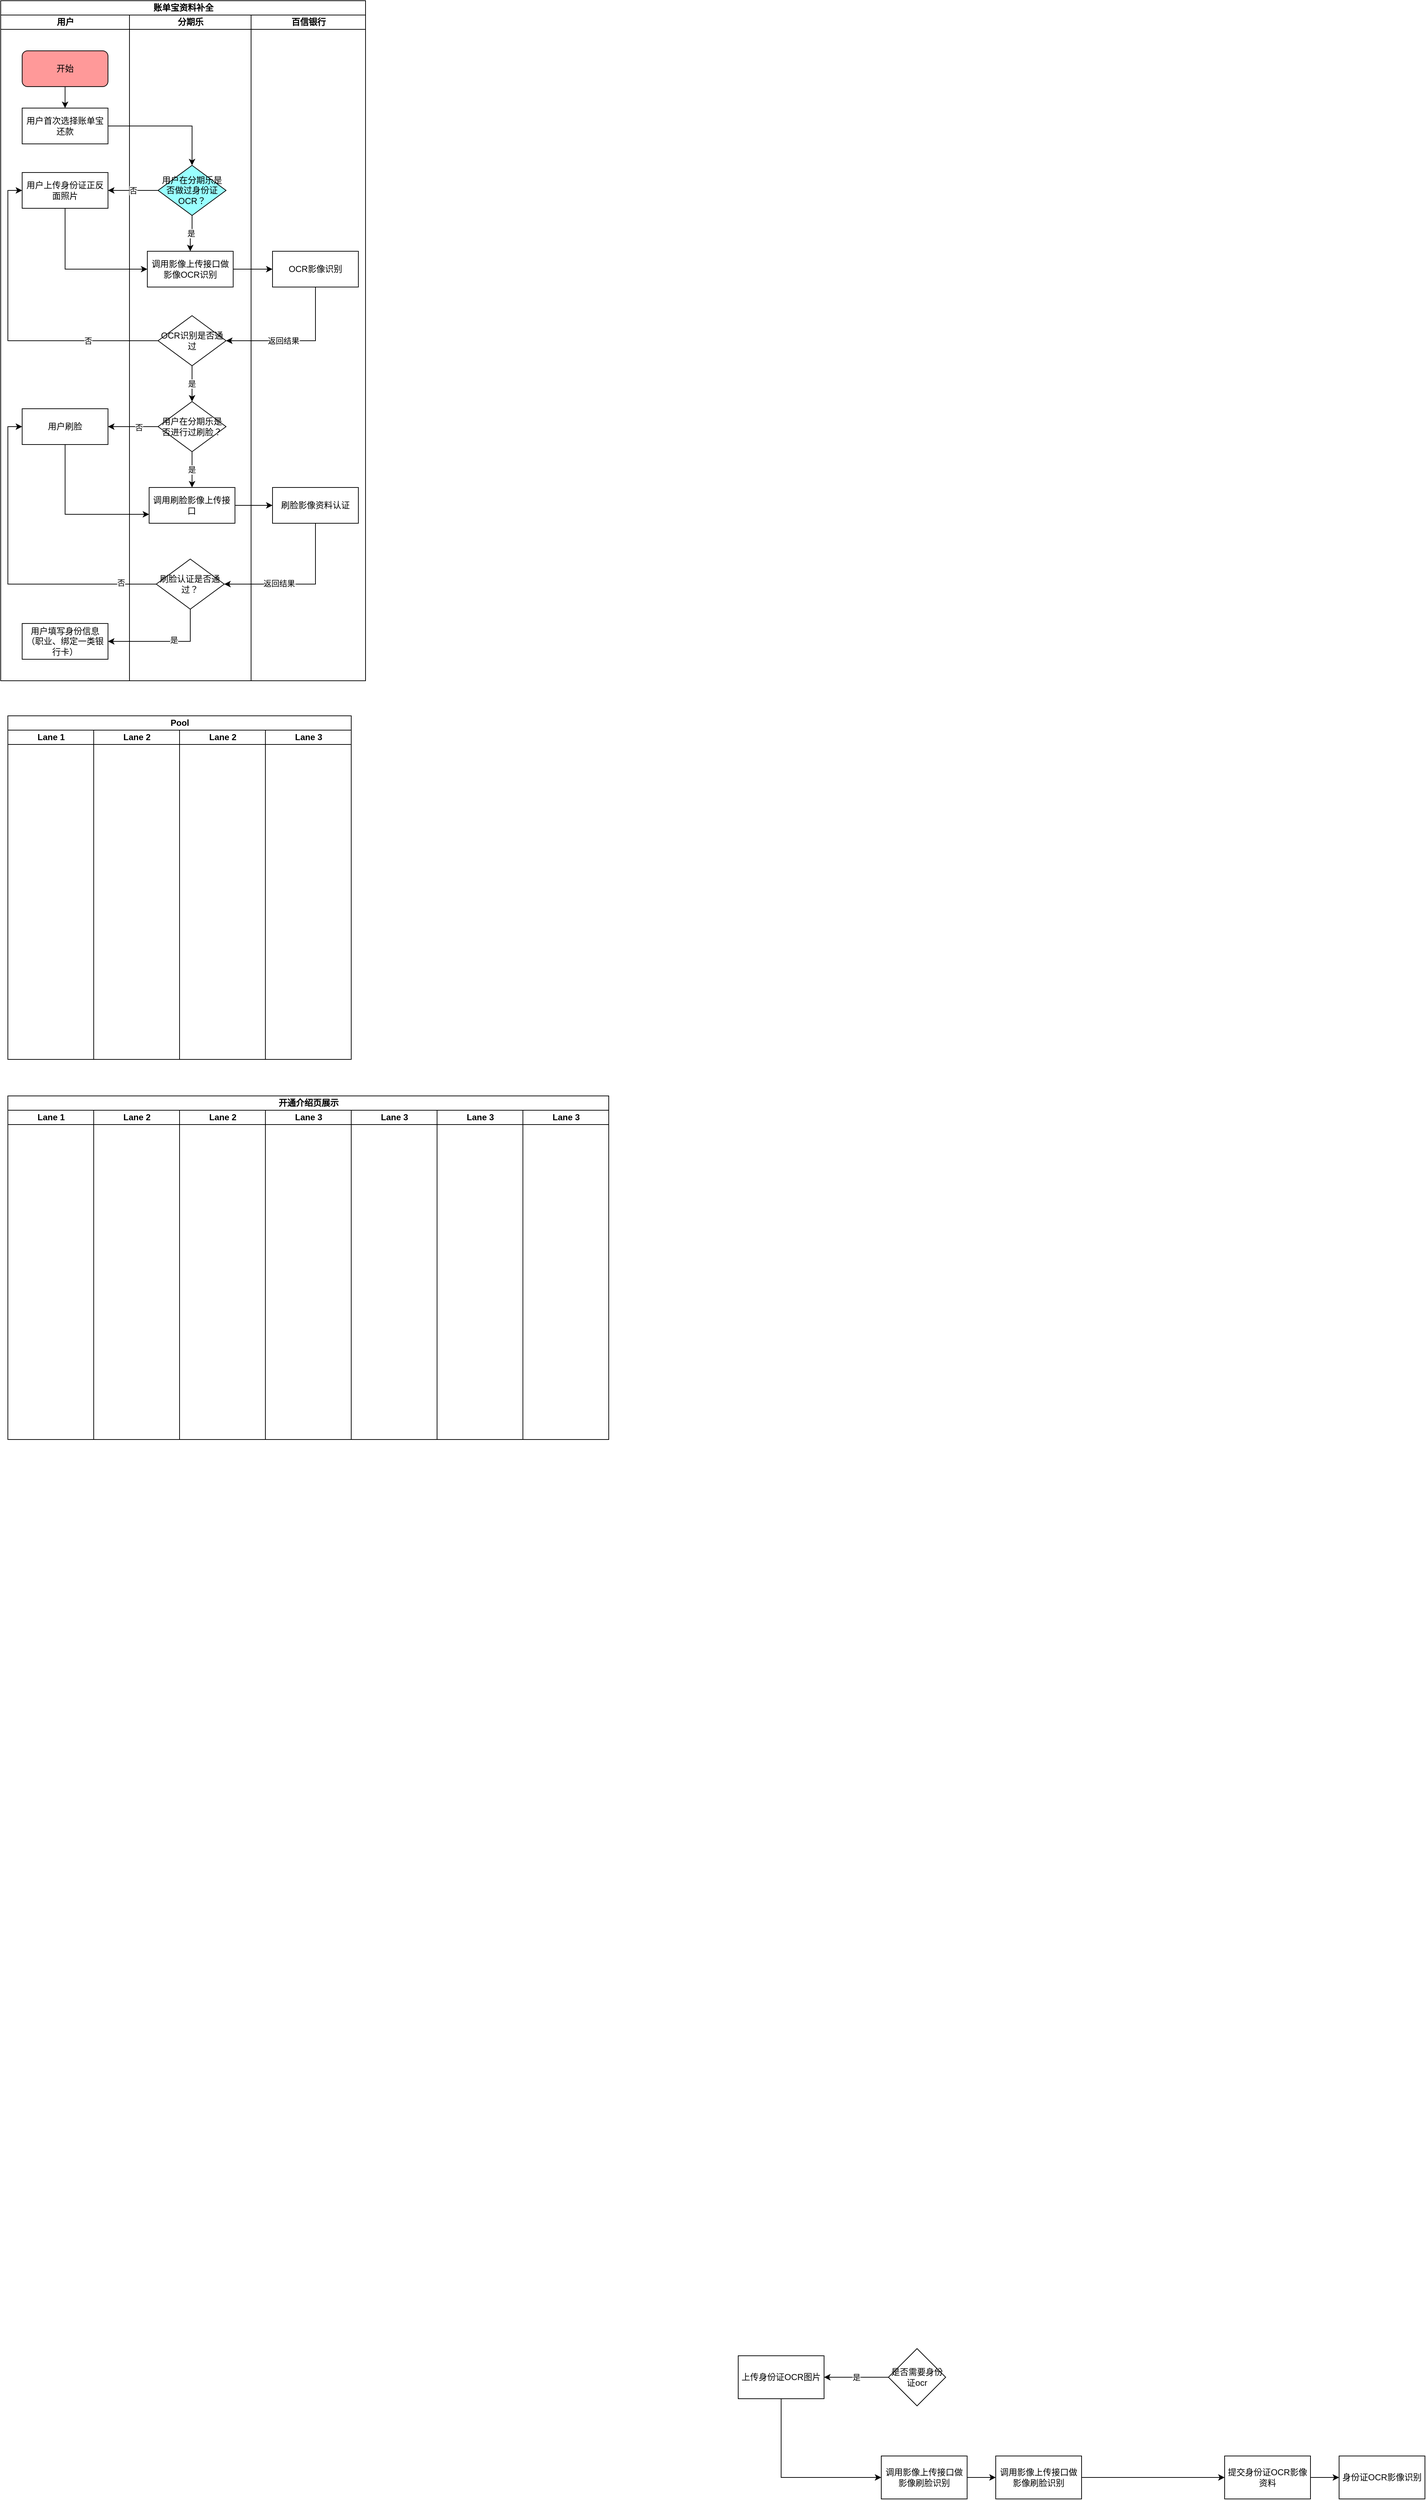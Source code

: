 <mxfile version="14.1.2" type="github" pages="9">
  <diagram id="9jSI4kfK0vggmjo_Wgpk" name="账单宝资料补全用户侧流程">
    <mxGraphModel dx="1664" dy="891" grid="1" gridSize="10" guides="1" tooltips="1" connect="1" arrows="1" fold="1" page="1" pageScale="1" pageWidth="827" pageHeight="1169" background="#FFFFFF" math="0" shadow="0">
      <root>
        <mxCell id="0" />
        <mxCell id="1" parent="0" />
        <mxCell id="ykSv10Adzn_ZDm5uMNnA-12" value="用户在分期乐是否做过身份证OCR？" style="rhombus;whiteSpace=wrap;html=1;fillColor=#99FFFF;" vertex="1" parent="1">
          <mxGeometry x="429.97" y="400" width="95" height="70" as="geometry" />
        </mxCell>
        <mxCell id="ykSv10Adzn_ZDm5uMNnA-1" value="账单宝资料补全" style="swimlane;html=1;childLayout=stackLayout;resizeParent=1;resizeParentMax=0;startSize=20;" vertex="1" parent="1">
          <mxGeometry x="210" y="170" width="510" height="950" as="geometry" />
        </mxCell>
        <mxCell id="ykSv10Adzn_ZDm5uMNnA-2" value="用户" style="swimlane;html=1;startSize=20;" vertex="1" parent="ykSv10Adzn_ZDm5uMNnA-1">
          <mxGeometry y="20" width="180" height="930" as="geometry" />
        </mxCell>
        <mxCell id="ykSv10Adzn_ZDm5uMNnA-3" value="分期乐" style="swimlane;html=1;startSize=20;" vertex="1" parent="ykSv10Adzn_ZDm5uMNnA-1">
          <mxGeometry x="180" y="20" width="170" height="930" as="geometry" />
        </mxCell>
        <mxCell id="ykSv10Adzn_ZDm5uMNnA-4" value="百信银行" style="swimlane;html=1;startSize=20;" vertex="1" parent="ykSv10Adzn_ZDm5uMNnA-1">
          <mxGeometry x="350" y="20" width="160" height="930" as="geometry" />
        </mxCell>
        <mxCell id="n1SLj6gHGFRn5SX7Krs7-1" value="Pool" style="swimlane;html=1;childLayout=stackLayout;resizeParent=1;resizeParentMax=0;startSize=20;" vertex="1" parent="1">
          <mxGeometry x="220" y="1169" width="480" height="480" as="geometry" />
        </mxCell>
        <mxCell id="n1SLj6gHGFRn5SX7Krs7-2" value="Lane 1" style="swimlane;html=1;startSize=20;" vertex="1" parent="n1SLj6gHGFRn5SX7Krs7-1">
          <mxGeometry y="20" width="120" height="460" as="geometry" />
        </mxCell>
        <mxCell id="n1SLj6gHGFRn5SX7Krs7-3" value="Lane 2" style="swimlane;html=1;startSize=20;direction=east;" vertex="1" parent="n1SLj6gHGFRn5SX7Krs7-1">
          <mxGeometry x="120" y="20" width="120" height="460" as="geometry" />
        </mxCell>
        <mxCell id="n1SLj6gHGFRn5SX7Krs7-4" value="Lane 2" style="swimlane;html=1;startSize=20;" vertex="1" parent="n1SLj6gHGFRn5SX7Krs7-1">
          <mxGeometry x="240" y="20" width="120" height="460" as="geometry">
            <mxRectangle x="240" y="20" width="30" height="460" as="alternateBounds" />
          </mxGeometry>
        </mxCell>
        <mxCell id="n1SLj6gHGFRn5SX7Krs7-5" value="Lane 3" style="swimlane;html=1;startSize=20;" vertex="1" parent="n1SLj6gHGFRn5SX7Krs7-1">
          <mxGeometry x="360" y="20" width="120" height="460" as="geometry" />
        </mxCell>
        <mxCell id="R7LkG9nNNPlyRpTuN08Q-2" value="开通介绍页展示" style="swimlane;html=1;childLayout=stackLayout;resizeParent=1;resizeParentMax=0;startSize=20;" vertex="1" parent="1">
          <mxGeometry x="220" y="1700" width="840" height="480" as="geometry" />
        </mxCell>
        <mxCell id="R7LkG9nNNPlyRpTuN08Q-3" value="Lane 1" style="swimlane;html=1;startSize=20;" vertex="1" parent="R7LkG9nNNPlyRpTuN08Q-2">
          <mxGeometry y="20" width="120" height="460" as="geometry" />
        </mxCell>
        <mxCell id="R7LkG9nNNPlyRpTuN08Q-4" value="Lane 2" style="swimlane;html=1;startSize=20;" vertex="1" parent="R7LkG9nNNPlyRpTuN08Q-2">
          <mxGeometry x="120" y="20" width="120" height="460" as="geometry" />
        </mxCell>
        <mxCell id="R7LkG9nNNPlyRpTuN08Q-5" value="Lane 2" style="swimlane;html=1;startSize=20;" vertex="1" parent="R7LkG9nNNPlyRpTuN08Q-2">
          <mxGeometry x="240" y="20" width="120" height="460" as="geometry">
            <mxRectangle x="240" y="20" width="30" height="460" as="alternateBounds" />
          </mxGeometry>
        </mxCell>
        <mxCell id="R7LkG9nNNPlyRpTuN08Q-6" value="Lane 3" style="swimlane;html=1;startSize=20;" vertex="1" parent="R7LkG9nNNPlyRpTuN08Q-2">
          <mxGeometry x="360" y="20" width="120" height="460" as="geometry" />
        </mxCell>
        <mxCell id="4D6Cd2jQGoz63i4Aahmv-1" value="Lane 3" style="swimlane;html=1;startSize=20;" vertex="1" parent="R7LkG9nNNPlyRpTuN08Q-2">
          <mxGeometry x="480" y="20" width="120" height="460" as="geometry" />
        </mxCell>
        <mxCell id="4D6Cd2jQGoz63i4Aahmv-3" value="Lane 3" style="swimlane;html=1;startSize=20;" vertex="1" parent="R7LkG9nNNPlyRpTuN08Q-2">
          <mxGeometry x="600" y="20" width="120" height="460" as="geometry" />
        </mxCell>
        <mxCell id="4D6Cd2jQGoz63i4Aahmv-2" value="Lane 3" style="swimlane;html=1;startSize=20;" vertex="1" parent="R7LkG9nNNPlyRpTuN08Q-2">
          <mxGeometry x="720" y="20" width="120" height="460" as="geometry" />
        </mxCell>
        <mxCell id="INJg-nUK3wkd7hJdpcYL-1" value="上传身份证OCR图片" style="rounded=0;whiteSpace=wrap;html=1;" vertex="1" parent="1">
          <mxGeometry x="1241" y="3460" width="120" height="60" as="geometry" />
        </mxCell>
        <mxCell id="INJg-nUK3wkd7hJdpcYL-2" value="是否需要身份证ocr" style="rhombus;whiteSpace=wrap;html=1;" vertex="1" parent="1">
          <mxGeometry x="1451" y="3450" width="80" height="80" as="geometry" />
        </mxCell>
        <mxCell id="INJg-nUK3wkd7hJdpcYL-3" value="调用影像上传接口做影像刷脸识别" style="whiteSpace=wrap;html=1;" vertex="1" parent="1">
          <mxGeometry x="1441" y="3600" width="120" height="60" as="geometry" />
        </mxCell>
        <mxCell id="INJg-nUK3wkd7hJdpcYL-4" value="调用影像上传接口做影像刷脸识别" style="whiteSpace=wrap;html=1;" vertex="1" parent="1">
          <mxGeometry x="1601" y="3600" width="120" height="60" as="geometry" />
        </mxCell>
        <mxCell id="INJg-nUK3wkd7hJdpcYL-5" value="提交身份证OCR影像资料" style="rounded=0;whiteSpace=wrap;html=1;" vertex="1" parent="1">
          <mxGeometry x="1921" y="3600" width="120" height="60" as="geometry" />
        </mxCell>
        <mxCell id="INJg-nUK3wkd7hJdpcYL-6" value="身份证OCR影像识别" style="rounded=0;whiteSpace=wrap;html=1;" vertex="1" parent="1">
          <mxGeometry x="2081" y="3600" width="120" height="60" as="geometry" />
        </mxCell>
        <mxCell id="INJg-nUK3wkd7hJdpcYL-7" value="是" style="edgeStyle=orthogonalEdgeStyle;rounded=0;orthogonalLoop=1;jettySize=auto;html=1;entryX=1;entryY=0.5;entryDx=0;entryDy=0;" edge="1" parent="1" source="INJg-nUK3wkd7hJdpcYL-2" target="INJg-nUK3wkd7hJdpcYL-1">
          <mxGeometry relative="1" as="geometry" />
        </mxCell>
        <mxCell id="INJg-nUK3wkd7hJdpcYL-8" style="edgeStyle=orthogonalEdgeStyle;rounded=0;orthogonalLoop=1;jettySize=auto;html=1;entryX=0;entryY=0.5;entryDx=0;entryDy=0;" edge="1" parent="1" source="INJg-nUK3wkd7hJdpcYL-1" target="INJg-nUK3wkd7hJdpcYL-3">
          <mxGeometry relative="1" as="geometry">
            <Array as="points">
              <mxPoint x="1301" y="3630" />
            </Array>
          </mxGeometry>
        </mxCell>
        <mxCell id="INJg-nUK3wkd7hJdpcYL-9" style="edgeStyle=orthogonalEdgeStyle;rounded=0;orthogonalLoop=1;jettySize=auto;html=1;entryX=0;entryY=0.5;entryDx=0;entryDy=0;" edge="1" parent="1" source="INJg-nUK3wkd7hJdpcYL-3" target="INJg-nUK3wkd7hJdpcYL-4">
          <mxGeometry relative="1" as="geometry" />
        </mxCell>
        <mxCell id="INJg-nUK3wkd7hJdpcYL-10" style="edgeStyle=orthogonalEdgeStyle;rounded=0;orthogonalLoop=1;jettySize=auto;html=1;" edge="1" parent="1" source="INJg-nUK3wkd7hJdpcYL-4" target="INJg-nUK3wkd7hJdpcYL-5">
          <mxGeometry relative="1" as="geometry" />
        </mxCell>
        <mxCell id="INJg-nUK3wkd7hJdpcYL-11" style="edgeStyle=orthogonalEdgeStyle;rounded=0;orthogonalLoop=1;jettySize=auto;html=1;entryX=0;entryY=0.5;entryDx=0;entryDy=0;" edge="1" parent="1" source="INJg-nUK3wkd7hJdpcYL-5" target="INJg-nUK3wkd7hJdpcYL-6">
          <mxGeometry relative="1" as="geometry" />
        </mxCell>
        <mxCell id="ykSv10Adzn_ZDm5uMNnA-6" value="开始" style="rounded=1;whiteSpace=wrap;html=1;fillColor=#FF9999;" vertex="1" parent="1">
          <mxGeometry x="239.97" y="240" width="120" height="50" as="geometry" />
        </mxCell>
        <mxCell id="ykSv10Adzn_ZDm5uMNnA-10" value="用户首次选择账单宝还款" style="rounded=0;whiteSpace=wrap;html=1;" vertex="1" parent="1">
          <mxGeometry x="239.97" y="320" width="120" height="50" as="geometry" />
        </mxCell>
        <mxCell id="ykSv10Adzn_ZDm5uMNnA-18" value="用户上传身份证正反面照片" style="rounded=0;whiteSpace=wrap;html=1;" vertex="1" parent="1">
          <mxGeometry x="239.97" y="410" width="120" height="50" as="geometry" />
        </mxCell>
        <mxCell id="ykSv10Adzn_ZDm5uMNnA-14" value="调用影像上传接口做影像OCR识别" style="rounded=0;whiteSpace=wrap;html=1;" vertex="1" parent="1">
          <mxGeometry x="414.97" y="520" width="120" height="50" as="geometry" />
        </mxCell>
        <mxCell id="ykSv10Adzn_ZDm5uMNnA-23" value="OCR影像识别" style="rounded=0;whiteSpace=wrap;html=1;" vertex="1" parent="1">
          <mxGeometry x="589.97" y="520" width="120" height="50" as="geometry" />
        </mxCell>
        <mxCell id="ykSv10Adzn_ZDm5uMNnA-25" value="OCR识别是否通过" style="rhombus;whiteSpace=wrap;html=1;" vertex="1" parent="1">
          <mxGeometry x="429.97" y="610" width="95" height="70" as="geometry" />
        </mxCell>
        <mxCell id="ykSv10Adzn_ZDm5uMNnA-13" style="edgeStyle=orthogonalEdgeStyle;rounded=0;orthogonalLoop=1;jettySize=auto;html=1;entryX=0.5;entryY=0;entryDx=0;entryDy=0;" edge="1" parent="1" source="ykSv10Adzn_ZDm5uMNnA-10" target="ykSv10Adzn_ZDm5uMNnA-12">
          <mxGeometry relative="1" as="geometry" />
        </mxCell>
        <mxCell id="ykSv10Adzn_ZDm5uMNnA-21" style="edgeStyle=orthogonalEdgeStyle;rounded=0;orthogonalLoop=1;jettySize=auto;html=1;exitX=0.5;exitY=1;exitDx=0;exitDy=0;entryX=0;entryY=0.5;entryDx=0;entryDy=0;" edge="1" parent="1" source="ykSv10Adzn_ZDm5uMNnA-18" target="ykSv10Adzn_ZDm5uMNnA-14">
          <mxGeometry relative="1" as="geometry" />
        </mxCell>
        <mxCell id="ykSv10Adzn_ZDm5uMNnA-28" style="edgeStyle=orthogonalEdgeStyle;rounded=0;orthogonalLoop=1;jettySize=auto;html=1;entryX=0;entryY=0.5;entryDx=0;entryDy=0;" edge="1" parent="1" source="ykSv10Adzn_ZDm5uMNnA-25" target="ykSv10Adzn_ZDm5uMNnA-18">
          <mxGeometry relative="1" as="geometry" />
        </mxCell>
        <mxCell id="ykSv10Adzn_ZDm5uMNnA-29" value="否" style="edgeLabel;html=1;align=center;verticalAlign=middle;resizable=0;points=[];" vertex="1" connectable="0" parent="ykSv10Adzn_ZDm5uMNnA-28">
          <mxGeometry x="-0.554" relative="1" as="geometry">
            <mxPoint as="offset" />
          </mxGeometry>
        </mxCell>
        <mxCell id="ykSv10Adzn_ZDm5uMNnA-26" style="edgeStyle=orthogonalEdgeStyle;rounded=0;orthogonalLoop=1;jettySize=auto;html=1;entryX=1;entryY=0.5;entryDx=0;entryDy=0;" edge="1" parent="1" source="ykSv10Adzn_ZDm5uMNnA-23" target="ykSv10Adzn_ZDm5uMNnA-25">
          <mxGeometry relative="1" as="geometry">
            <Array as="points">
              <mxPoint x="649.97" y="645" />
            </Array>
          </mxGeometry>
        </mxCell>
        <mxCell id="ykSv10Adzn_ZDm5uMNnA-27" value="返回结果" style="edgeLabel;html=1;align=center;verticalAlign=middle;resizable=0;points=[];" vertex="1" connectable="0" parent="ykSv10Adzn_ZDm5uMNnA-26">
          <mxGeometry x="0.205" relative="1" as="geometry">
            <mxPoint as="offset" />
          </mxGeometry>
        </mxCell>
        <mxCell id="ykSv10Adzn_ZDm5uMNnA-30" value="用户在分期乐是否进行过刷脸？" style="rhombus;whiteSpace=wrap;html=1;" vertex="1" parent="1">
          <mxGeometry x="429.97" y="730" width="95" height="70" as="geometry" />
        </mxCell>
        <mxCell id="ykSv10Adzn_ZDm5uMNnA-32" value="用户刷脸" style="rounded=0;whiteSpace=wrap;html=1;" vertex="1" parent="1">
          <mxGeometry x="239.97" y="740" width="120" height="50" as="geometry" />
        </mxCell>
        <mxCell id="ykSv10Adzn_ZDm5uMNnA-38" style="edgeStyle=orthogonalEdgeStyle;rounded=0;orthogonalLoop=1;jettySize=auto;html=1;entryX=0;entryY=0.75;entryDx=0;entryDy=0;" edge="1" parent="1" source="ykSv10Adzn_ZDm5uMNnA-32" target="ykSv10Adzn_ZDm5uMNnA-35">
          <mxGeometry relative="1" as="geometry">
            <Array as="points">
              <mxPoint x="299.97" y="888" />
            </Array>
          </mxGeometry>
        </mxCell>
        <mxCell id="ykSv10Adzn_ZDm5uMNnA-35" value="调用刷脸影像上传接口" style="rounded=0;whiteSpace=wrap;html=1;" vertex="1" parent="1">
          <mxGeometry x="417.47" y="850" width="120" height="50" as="geometry" />
        </mxCell>
        <mxCell id="ykSv10Adzn_ZDm5uMNnA-37" value="刷脸影像资料认证" style="rounded=0;whiteSpace=wrap;html=1;" vertex="1" parent="1">
          <mxGeometry x="589.97" y="850" width="120" height="50" as="geometry" />
        </mxCell>
        <mxCell id="ykSv10Adzn_ZDm5uMNnA-41" style="edgeStyle=orthogonalEdgeStyle;rounded=0;orthogonalLoop=1;jettySize=auto;html=1;entryX=1;entryY=0.5;entryDx=0;entryDy=0;" edge="1" parent="1" source="ykSv10Adzn_ZDm5uMNnA-37" target="ykSv10Adzn_ZDm5uMNnA-40">
          <mxGeometry relative="1" as="geometry">
            <Array as="points">
              <mxPoint x="649.97" y="985" />
            </Array>
          </mxGeometry>
        </mxCell>
        <mxCell id="ykSv10Adzn_ZDm5uMNnA-43" value="返回结果" style="edgeLabel;html=1;align=center;verticalAlign=middle;resizable=0;points=[];" vertex="1" connectable="0" parent="ykSv10Adzn_ZDm5uMNnA-41">
          <mxGeometry x="0.283" y="-1" relative="1" as="geometry">
            <mxPoint as="offset" />
          </mxGeometry>
        </mxCell>
        <mxCell id="ykSv10Adzn_ZDm5uMNnA-40" value="刷脸认证是否通过？" style="rhombus;whiteSpace=wrap;html=1;" vertex="1" parent="1">
          <mxGeometry x="427.47" y="950" width="95" height="70" as="geometry" />
        </mxCell>
        <mxCell id="ykSv10Adzn_ZDm5uMNnA-49" style="edgeStyle=orthogonalEdgeStyle;rounded=0;orthogonalLoop=1;jettySize=auto;html=1;entryX=1;entryY=0.5;entryDx=0;entryDy=0;" edge="1" parent="1" source="ykSv10Adzn_ZDm5uMNnA-40" target="ykSv10Adzn_ZDm5uMNnA-46">
          <mxGeometry relative="1" as="geometry">
            <Array as="points">
              <mxPoint x="474.97" y="1065" />
            </Array>
          </mxGeometry>
        </mxCell>
        <mxCell id="ykSv10Adzn_ZDm5uMNnA-50" value="是" style="edgeLabel;html=1;align=center;verticalAlign=middle;resizable=0;points=[];" vertex="1" connectable="0" parent="ykSv10Adzn_ZDm5uMNnA-49">
          <mxGeometry x="-0.15" y="-2" relative="1" as="geometry">
            <mxPoint as="offset" />
          </mxGeometry>
        </mxCell>
        <mxCell id="ykSv10Adzn_ZDm5uMNnA-44" style="edgeStyle=orthogonalEdgeStyle;rounded=0;orthogonalLoop=1;jettySize=auto;html=1;entryX=0;entryY=0.5;entryDx=0;entryDy=0;" edge="1" parent="1" source="ykSv10Adzn_ZDm5uMNnA-40" target="ykSv10Adzn_ZDm5uMNnA-32">
          <mxGeometry relative="1" as="geometry" />
        </mxCell>
        <mxCell id="ykSv10Adzn_ZDm5uMNnA-45" value="否" style="edgeLabel;html=1;align=center;verticalAlign=middle;resizable=0;points=[];" vertex="1" connectable="0" parent="ykSv10Adzn_ZDm5uMNnA-44">
          <mxGeometry x="-0.778" y="-2" relative="1" as="geometry">
            <mxPoint as="offset" />
          </mxGeometry>
        </mxCell>
        <mxCell id="ykSv10Adzn_ZDm5uMNnA-46" value="用户填写身份信息（职业、绑定一类银行卡）" style="rounded=0;whiteSpace=wrap;html=1;" vertex="1" parent="1">
          <mxGeometry x="239.97" y="1040" width="120" height="50" as="geometry" />
        </mxCell>
        <mxCell id="ykSv10Adzn_ZDm5uMNnA-11" style="edgeStyle=orthogonalEdgeStyle;rounded=0;orthogonalLoop=1;jettySize=auto;html=1;exitX=0.5;exitY=1;exitDx=0;exitDy=0;entryX=0.5;entryY=0;entryDx=0;entryDy=0;" edge="1" parent="1" source="ykSv10Adzn_ZDm5uMNnA-6" target="ykSv10Adzn_ZDm5uMNnA-10">
          <mxGeometry relative="1" as="geometry" />
        </mxCell>
        <mxCell id="ykSv10Adzn_ZDm5uMNnA-17" value="是" style="edgeStyle=orthogonalEdgeStyle;rounded=0;orthogonalLoop=1;jettySize=auto;html=1;entryX=0.5;entryY=0;entryDx=0;entryDy=0;" edge="1" parent="1" source="ykSv10Adzn_ZDm5uMNnA-12" target="ykSv10Adzn_ZDm5uMNnA-14">
          <mxGeometry relative="1" as="geometry" />
        </mxCell>
        <mxCell id="ykSv10Adzn_ZDm5uMNnA-20" value="否" style="edgeStyle=orthogonalEdgeStyle;rounded=0;orthogonalLoop=1;jettySize=auto;html=1;entryX=1;entryY=0.5;entryDx=0;entryDy=0;" edge="1" parent="1" source="ykSv10Adzn_ZDm5uMNnA-12" target="ykSv10Adzn_ZDm5uMNnA-18">
          <mxGeometry relative="1" as="geometry" />
        </mxCell>
        <mxCell id="ykSv10Adzn_ZDm5uMNnA-24" style="edgeStyle=orthogonalEdgeStyle;rounded=0;orthogonalLoop=1;jettySize=auto;html=1;entryX=0;entryY=0.5;entryDx=0;entryDy=0;" edge="1" parent="1" source="ykSv10Adzn_ZDm5uMNnA-14" target="ykSv10Adzn_ZDm5uMNnA-23">
          <mxGeometry relative="1" as="geometry">
            <mxPoint x="-10.03" y="605" as="targetPoint" />
          </mxGeometry>
        </mxCell>
        <mxCell id="ykSv10Adzn_ZDm5uMNnA-31" value="是" style="edgeStyle=orthogonalEdgeStyle;rounded=0;orthogonalLoop=1;jettySize=auto;html=1;" edge="1" parent="1" source="ykSv10Adzn_ZDm5uMNnA-25" target="ykSv10Adzn_ZDm5uMNnA-30">
          <mxGeometry relative="1" as="geometry" />
        </mxCell>
        <mxCell id="ykSv10Adzn_ZDm5uMNnA-33" style="edgeStyle=orthogonalEdgeStyle;rounded=0;orthogonalLoop=1;jettySize=auto;html=1;" edge="1" parent="1" source="ykSv10Adzn_ZDm5uMNnA-30" target="ykSv10Adzn_ZDm5uMNnA-32">
          <mxGeometry relative="1" as="geometry" />
        </mxCell>
        <mxCell id="ykSv10Adzn_ZDm5uMNnA-34" value="否" style="edgeLabel;html=1;align=center;verticalAlign=middle;resizable=0;points=[];" vertex="1" connectable="0" parent="ykSv10Adzn_ZDm5uMNnA-33">
          <mxGeometry x="-0.224" y="1" relative="1" as="geometry">
            <mxPoint as="offset" />
          </mxGeometry>
        </mxCell>
        <mxCell id="ykSv10Adzn_ZDm5uMNnA-36" value="是" style="edgeStyle=orthogonalEdgeStyle;rounded=0;orthogonalLoop=1;jettySize=auto;html=1;" edge="1" parent="1" source="ykSv10Adzn_ZDm5uMNnA-30" target="ykSv10Adzn_ZDm5uMNnA-35">
          <mxGeometry relative="1" as="geometry" />
        </mxCell>
        <mxCell id="ykSv10Adzn_ZDm5uMNnA-39" style="edgeStyle=orthogonalEdgeStyle;rounded=0;orthogonalLoop=1;jettySize=auto;html=1;entryX=0;entryY=0.5;entryDx=0;entryDy=0;" edge="1" parent="1" source="ykSv10Adzn_ZDm5uMNnA-35" target="ykSv10Adzn_ZDm5uMNnA-37">
          <mxGeometry relative="1" as="geometry">
            <mxPoint x="-10.03" y="935" as="targetPoint" />
          </mxGeometry>
        </mxCell>
      </root>
    </mxGraphModel>
  </diagram>
  <diagram id="rz993hs9PJw-oes_qlkR" name="日历页入口">
    <mxGraphModel dx="1664" dy="891" grid="1" gridSize="10" guides="1" tooltips="1" connect="1" arrows="1" fold="1" page="1" pageScale="1" pageWidth="827" pageHeight="1169" math="0" shadow="0">
      <root>
        <mxCell id="OfvnUaZ95RVdiiRugoBG-0" />
        <mxCell id="OfvnUaZ95RVdiiRugoBG-1" parent="OfvnUaZ95RVdiiRugoBG-0" />
        <mxCell id="8EsIi7zc0XSBn7hdmXUq-0" value="日历页入口" style="swimlane;html=1;childLayout=stackLayout;resizeParent=1;resizeParentMax=0;startSize=20;" vertex="1" parent="OfvnUaZ95RVdiiRugoBG-1">
          <mxGeometry x="90" y="130" width="740" height="730" as="geometry" />
        </mxCell>
        <mxCell id="8EsIi7zc0XSBn7hdmXUq-1" value="前端" style="swimlane;html=1;startSize=20;" vertex="1" parent="8EsIi7zc0XSBn7hdmXUq-0">
          <mxGeometry y="20" width="190" height="710" as="geometry" />
        </mxCell>
        <mxCell id="Q0mDCBUhoWxiKKQx9bwG-0" value="进入日历页今日待办" style="rounded=1;whiteSpace=wrap;html=1;" vertex="1" parent="8EsIi7zc0XSBn7hdmXUq-1">
          <mxGeometry x="30" y="50" width="120" height="60" as="geometry" />
        </mxCell>
        <mxCell id="_wqJc8AlZqQ2K9VmcOTJ-2" value="展示账单待还金额" style="rounded=1;whiteSpace=wrap;html=1;" vertex="1" parent="8EsIi7zc0XSBn7hdmXUq-1">
          <mxGeometry x="30" y="170" width="120" height="60" as="geometry" />
        </mxCell>
        <mxCell id="3lfYs1W1y77OgPFWIItH-4" value="展示账单待还金额" style="rounded=1;whiteSpace=wrap;html=1;" vertex="1" parent="8EsIi7zc0XSBn7hdmXUq-1">
          <mxGeometry x="30" y="450" width="120" height="60" as="geometry" />
        </mxCell>
        <mxCell id="3lfYs1W1y77OgPFWIItH-9" value="展示账单待还金额与账单宝信息" style="rounded=1;whiteSpace=wrap;html=1;" vertex="1" parent="8EsIi7zc0XSBn7hdmXUq-1">
          <mxGeometry x="35" y="610" width="120" height="60" as="geometry" />
        </mxCell>
        <mxCell id="8EsIi7zc0XSBn7hdmXUq-2" value="前端接入层" style="swimlane;html=1;startSize=20;" vertex="1" parent="8EsIi7zc0XSBn7hdmXUq-0">
          <mxGeometry x="190" y="20" width="190" height="710" as="geometry" />
        </mxCell>
        <mxCell id="Q0mDCBUhoWxiKKQx9bwG-1" value="账单宝信息查询" style="rounded=0;whiteSpace=wrap;html=1;" vertex="1" parent="8EsIi7zc0XSBn7hdmXUq-2">
          <mxGeometry x="50" y="50" width="120" height="60" as="geometry" />
        </mxCell>
        <mxCell id="3lfYs1W1y77OgPFWIItH-2" value="是否是还款日" style="rhombus;whiteSpace=wrap;html=1;" vertex="1" parent="8EsIi7zc0XSBn7hdmXUq-2">
          <mxGeometry x="60" y="440" width="80" height="80" as="geometry" />
        </mxCell>
        <mxCell id="8EsIi7zc0XSBn7hdmXUq-3" value="账单宝逻辑层" style="swimlane;html=1;startSize=20;" vertex="1" parent="8EsIi7zc0XSBn7hdmXUq-0">
          <mxGeometry x="380" y="20" width="190" height="710" as="geometry" />
        </mxCell>
        <mxCell id="Q0mDCBUhoWxiKKQx9bwG-3" value="账单宝本地信息" style="rounded=0;whiteSpace=wrap;html=1;" vertex="1" parent="8EsIi7zc0XSBn7hdmXUq-3">
          <mxGeometry x="40" y="50" width="120" height="60" as="geometry" />
        </mxCell>
        <mxCell id="g45T7saZTiGuuUjrED-9-0" value="中台" style="swimlane;html=1;startSize=20;" vertex="1" parent="8EsIi7zc0XSBn7hdmXUq-0">
          <mxGeometry x="570" y="20" width="170" height="710" as="geometry" />
        </mxCell>
        <mxCell id="g45T7saZTiGuuUjrED-9-2" value="查询账单还款信息" style="whiteSpace=wrap;html=1;" vertex="1" parent="g45T7saZTiGuuUjrED-9-0">
          <mxGeometry x="40" y="330" width="120" height="60" as="geometry" />
        </mxCell>
        <mxCell id="Q0mDCBUhoWxiKKQx9bwG-2" style="edgeStyle=orthogonalEdgeStyle;rounded=0;orthogonalLoop=1;jettySize=auto;html=1;entryX=0;entryY=0.5;entryDx=0;entryDy=0;" edge="1" parent="8EsIi7zc0XSBn7hdmXUq-0" source="Q0mDCBUhoWxiKKQx9bwG-0" target="Q0mDCBUhoWxiKKQx9bwG-1">
          <mxGeometry relative="1" as="geometry" />
        </mxCell>
        <mxCell id="DekyUTfcF7GGyyL-bHi9-0" style="edgeStyle=orthogonalEdgeStyle;rounded=0;orthogonalLoop=1;jettySize=auto;html=1;entryX=0;entryY=0.5;entryDx=0;entryDy=0;" edge="1" parent="8EsIi7zc0XSBn7hdmXUq-0" source="Q0mDCBUhoWxiKKQx9bwG-1" target="Q0mDCBUhoWxiKKQx9bwG-3">
          <mxGeometry relative="1" as="geometry" />
        </mxCell>
        <mxCell id="3lfYs1W1y77OgPFWIItH-3" style="edgeStyle=orthogonalEdgeStyle;rounded=0;orthogonalLoop=1;jettySize=auto;html=1;entryX=1;entryY=0.5;entryDx=0;entryDy=0;" edge="1" parent="8EsIi7zc0XSBn7hdmXUq-0" target="3lfYs1W1y77OgPFWIItH-2">
          <mxGeometry relative="1" as="geometry">
            <mxPoint x="670" y="410" as="sourcePoint" />
            <Array as="points">
              <mxPoint x="670" y="500" />
            </Array>
          </mxGeometry>
        </mxCell>
        <mxCell id="3lfYs1W1y77OgPFWIItH-5" value="是" style="edgeStyle=orthogonalEdgeStyle;rounded=0;orthogonalLoop=1;jettySize=auto;html=1;entryX=1;entryY=0.5;entryDx=0;entryDy=0;" edge="1" parent="8EsIi7zc0XSBn7hdmXUq-0" source="3lfYs1W1y77OgPFWIItH-2" target="3lfYs1W1y77OgPFWIItH-4">
          <mxGeometry relative="1" as="geometry" />
        </mxCell>
        <mxCell id="_wqJc8AlZqQ2K9VmcOTJ-3" style="edgeStyle=orthogonalEdgeStyle;rounded=0;orthogonalLoop=1;jettySize=auto;html=1;exitX=0;exitY=0.5;exitDx=0;exitDy=0;entryX=1;entryY=0.5;entryDx=0;entryDy=0;" edge="1" parent="OfvnUaZ95RVdiiRugoBG-1" source="_wqJc8AlZqQ2K9VmcOTJ-0" target="_wqJc8AlZqQ2K9VmcOTJ-2">
          <mxGeometry relative="1" as="geometry" />
        </mxCell>
        <mxCell id="_wqJc8AlZqQ2K9VmcOTJ-4" value="否" style="edgeLabel;html=1;align=center;verticalAlign=middle;resizable=0;points=[];" vertex="1" connectable="0" parent="_wqJc8AlZqQ2K9VmcOTJ-3">
          <mxGeometry x="-0.191" relative="1" as="geometry">
            <mxPoint as="offset" />
          </mxGeometry>
        </mxCell>
        <mxCell id="_wqJc8AlZqQ2K9VmcOTJ-6" value="是" style="edgeStyle=orthogonalEdgeStyle;rounded=0;orthogonalLoop=1;jettySize=auto;html=1;" edge="1" parent="OfvnUaZ95RVdiiRugoBG-1" source="_wqJc8AlZqQ2K9VmcOTJ-0" target="_wqJc8AlZqQ2K9VmcOTJ-5">
          <mxGeometry relative="1" as="geometry" />
        </mxCell>
        <mxCell id="_wqJc8AlZqQ2K9VmcOTJ-0" value="是否开通账单宝" style="rhombus;whiteSpace=wrap;html=1;" vertex="1" parent="OfvnUaZ95RVdiiRugoBG-1">
          <mxGeometry x="340" y="310" width="80" height="80" as="geometry" />
        </mxCell>
        <mxCell id="_wqJc8AlZqQ2K9VmcOTJ-1" style="edgeStyle=orthogonalEdgeStyle;rounded=0;orthogonalLoop=1;jettySize=auto;html=1;entryX=1;entryY=0.5;entryDx=0;entryDy=0;" edge="1" parent="OfvnUaZ95RVdiiRugoBG-1" source="Q0mDCBUhoWxiKKQx9bwG-3" target="_wqJc8AlZqQ2K9VmcOTJ-0">
          <mxGeometry relative="1" as="geometry">
            <Array as="points">
              <mxPoint x="560" y="350" />
            </Array>
          </mxGeometry>
        </mxCell>
        <mxCell id="3lfYs1W1y77OgPFWIItH-1" style="edgeStyle=orthogonalEdgeStyle;rounded=0;orthogonalLoop=1;jettySize=auto;html=1;entryX=0;entryY=0.5;entryDx=0;entryDy=0;" edge="1" parent="OfvnUaZ95RVdiiRugoBG-1" source="_wqJc8AlZqQ2K9VmcOTJ-5" target="g45T7saZTiGuuUjrED-9-2">
          <mxGeometry relative="1" as="geometry">
            <mxPoint x="510" y="510" as="targetPoint" />
          </mxGeometry>
        </mxCell>
        <mxCell id="_wqJc8AlZqQ2K9VmcOTJ-5" value="账单还款信息查询" style="whiteSpace=wrap;html=1;" vertex="1" parent="OfvnUaZ95RVdiiRugoBG-1">
          <mxGeometry x="320" y="480" width="120" height="60" as="geometry" />
        </mxCell>
        <mxCell id="3lfYs1W1y77OgPFWIItH-10" style="edgeStyle=orthogonalEdgeStyle;rounded=0;orthogonalLoop=1;jettySize=auto;html=1;" edge="1" parent="OfvnUaZ95RVdiiRugoBG-1" source="3lfYs1W1y77OgPFWIItH-6">
          <mxGeometry relative="1" as="geometry">
            <mxPoint x="250" y="790" as="targetPoint" />
          </mxGeometry>
        </mxCell>
        <mxCell id="3lfYs1W1y77OgPFWIItH-6" value="计算账单宝余额与待还账单金额差额" style="whiteSpace=wrap;html=1;" vertex="1" parent="OfvnUaZ95RVdiiRugoBG-1">
          <mxGeometry x="320" y="760" width="120" height="60" as="geometry" />
        </mxCell>
        <mxCell id="3lfYs1W1y77OgPFWIItH-7" value="" style="edgeStyle=orthogonalEdgeStyle;rounded=0;orthogonalLoop=1;jettySize=auto;html=1;" edge="1" parent="OfvnUaZ95RVdiiRugoBG-1" source="3lfYs1W1y77OgPFWIItH-2" target="3lfYs1W1y77OgPFWIItH-6">
          <mxGeometry relative="1" as="geometry" />
        </mxCell>
        <mxCell id="3lfYs1W1y77OgPFWIItH-8" value="否" style="edgeLabel;html=1;align=center;verticalAlign=middle;resizable=0;points=[];" vertex="1" connectable="0" parent="3lfYs1W1y77OgPFWIItH-7">
          <mxGeometry x="-0.264" y="4" relative="1" as="geometry">
            <mxPoint as="offset" />
          </mxGeometry>
        </mxCell>
      </root>
    </mxGraphModel>
  </diagram>
  <diagram id="tbHAZ4tUyM325hVmf1Wz" name="我的tab入口">
    <mxGraphModel dx="1664" dy="891" grid="1" gridSize="10" guides="1" tooltips="1" connect="1" arrows="1" fold="1" page="1" pageScale="1" pageWidth="827" pageHeight="1169" math="0" shadow="0">
      <root>
        <mxCell id="9geqEX1hrRIaodvIAXv3-0" />
        <mxCell id="9geqEX1hrRIaodvIAXv3-1" parent="9geqEX1hrRIaodvIAXv3-0" />
        <mxCell id="6ER1SZhDnrpMfdltfiHo-0" value="我的tab入口" style="swimlane;html=1;childLayout=stackLayout;resizeParent=1;resizeParentMax=0;startSize=20;" vertex="1" parent="9geqEX1hrRIaodvIAXv3-1">
          <mxGeometry x="90" y="130" width="750" height="750" as="geometry" />
        </mxCell>
        <mxCell id="6ER1SZhDnrpMfdltfiHo-1" value="前端" style="swimlane;html=1;startSize=20;" vertex="1" parent="6ER1SZhDnrpMfdltfiHo-0">
          <mxGeometry y="20" width="190" height="730" as="geometry" />
        </mxCell>
        <mxCell id="6ER1SZhDnrpMfdltfiHo-5" value="进入我的tab页" style="rounded=1;whiteSpace=wrap;html=1;" vertex="1" parent="6ER1SZhDnrpMfdltfiHo-1">
          <mxGeometry x="30" y="50" width="120" height="60" as="geometry" />
        </mxCell>
        <mxCell id="6ER1SZhDnrpMfdltfiHo-8" value="账单宝入口展示" style="rounded=1;whiteSpace=wrap;html=1;" vertex="1" parent="6ER1SZhDnrpMfdltfiHo-1">
          <mxGeometry x="35" y="630" width="120" height="60" as="geometry" />
        </mxCell>
        <mxCell id="6ER1SZhDnrpMfdltfiHo-23" value="不展示账单宝入口" style="rounded=1;whiteSpace=wrap;html=1;" vertex="1" parent="6ER1SZhDnrpMfdltfiHo-1">
          <mxGeometry x="30" y="170" width="120" height="60" as="geometry" />
        </mxCell>
        <mxCell id="6ER1SZhDnrpMfdltfiHo-26" value="账单宝入口展示" style="rounded=1;whiteSpace=wrap;html=1;" vertex="1" parent="6ER1SZhDnrpMfdltfiHo-1">
          <mxGeometry x="30" y="470" width="120" height="60" as="geometry" />
        </mxCell>
        <mxCell id="6ER1SZhDnrpMfdltfiHo-2" value="前端接入层" style="swimlane;html=1;startSize=20;" vertex="1" parent="6ER1SZhDnrpMfdltfiHo-0">
          <mxGeometry x="190" y="20" width="190" height="730" as="geometry" />
        </mxCell>
        <mxCell id="6ER1SZhDnrpMfdltfiHo-6" value="账单宝信息查询" style="rounded=0;whiteSpace=wrap;html=1;" vertex="1" parent="6ER1SZhDnrpMfdltfiHo-2">
          <mxGeometry x="40" y="50" width="120" height="60" as="geometry" />
        </mxCell>
        <mxCell id="6ER1SZhDnrpMfdltfiHo-11" value="是否开通账单宝" style="rhombus;whiteSpace=wrap;html=1;" vertex="1" parent="6ER1SZhDnrpMfdltfiHo-2">
          <mxGeometry x="60" y="160" width="80" height="80" as="geometry" />
        </mxCell>
        <mxCell id="6ER1SZhDnrpMfdltfiHo-18" value="是否有待还账单" style="rhombus;whiteSpace=wrap;html=1;" vertex="1" parent="6ER1SZhDnrpMfdltfiHo-2">
          <mxGeometry x="60" y="460" width="80" height="80" as="geometry" />
        </mxCell>
        <mxCell id="6ER1SZhDnrpMfdltfiHo-3" value="账单宝逻辑层" style="swimlane;html=1;startSize=20;" vertex="1" parent="6ER1SZhDnrpMfdltfiHo-0">
          <mxGeometry x="380" y="20" width="190" height="730" as="geometry" />
        </mxCell>
        <mxCell id="6ER1SZhDnrpMfdltfiHo-9" value="账单宝本地信息" style="rounded=0;whiteSpace=wrap;html=1;" vertex="1" parent="6ER1SZhDnrpMfdltfiHo-3">
          <mxGeometry x="35" y="50" width="120" height="60" as="geometry" />
        </mxCell>
        <mxCell id="b-_h_DHJBSduA7O3UR5J-0" value="中台" style="swimlane;html=1;startSize=20;" vertex="1" parent="6ER1SZhDnrpMfdltfiHo-0">
          <mxGeometry x="570" y="20" width="180" height="730" as="geometry" />
        </mxCell>
        <mxCell id="6ER1SZhDnrpMfdltfiHo-16" value="查询用户待还账单信息" style="whiteSpace=wrap;html=1;" vertex="1" parent="b-_h_DHJBSduA7O3UR5J-0">
          <mxGeometry x="30" y="330" width="120" height="60" as="geometry" />
        </mxCell>
        <mxCell id="6ER1SZhDnrpMfdltfiHo-7" style="edgeStyle=orthogonalEdgeStyle;rounded=0;orthogonalLoop=1;jettySize=auto;html=1;exitX=1;exitY=0.5;exitDx=0;exitDy=0;entryX=0;entryY=0.5;entryDx=0;entryDy=0;" edge="1" parent="6ER1SZhDnrpMfdltfiHo-0" source="6ER1SZhDnrpMfdltfiHo-5" target="6ER1SZhDnrpMfdltfiHo-6">
          <mxGeometry relative="1" as="geometry" />
        </mxCell>
        <mxCell id="6ER1SZhDnrpMfdltfiHo-12" style="edgeStyle=orthogonalEdgeStyle;rounded=0;orthogonalLoop=1;jettySize=auto;html=1;entryX=1;entryY=0.5;entryDx=0;entryDy=0;" edge="1" parent="6ER1SZhDnrpMfdltfiHo-0" source="6ER1SZhDnrpMfdltfiHo-9" target="6ER1SZhDnrpMfdltfiHo-11">
          <mxGeometry relative="1" as="geometry">
            <Array as="points">
              <mxPoint x="470" y="220" />
            </Array>
          </mxGeometry>
        </mxCell>
        <mxCell id="6ER1SZhDnrpMfdltfiHo-24" style="edgeStyle=orthogonalEdgeStyle;rounded=0;orthogonalLoop=1;jettySize=auto;html=1;entryX=1;entryY=0.5;entryDx=0;entryDy=0;" edge="1" parent="6ER1SZhDnrpMfdltfiHo-0" source="6ER1SZhDnrpMfdltfiHo-11" target="6ER1SZhDnrpMfdltfiHo-23">
          <mxGeometry relative="1" as="geometry" />
        </mxCell>
        <mxCell id="6ER1SZhDnrpMfdltfiHo-25" value="否" style="edgeLabel;html=1;align=center;verticalAlign=middle;resizable=0;points=[];" vertex="1" connectable="0" parent="6ER1SZhDnrpMfdltfiHo-24">
          <mxGeometry x="-0.24" relative="1" as="geometry">
            <mxPoint as="offset" />
          </mxGeometry>
        </mxCell>
        <mxCell id="6ER1SZhDnrpMfdltfiHo-27" style="edgeStyle=orthogonalEdgeStyle;rounded=0;orthogonalLoop=1;jettySize=auto;html=1;entryX=1;entryY=0.5;entryDx=0;entryDy=0;" edge="1" parent="6ER1SZhDnrpMfdltfiHo-0" source="6ER1SZhDnrpMfdltfiHo-18" target="6ER1SZhDnrpMfdltfiHo-26">
          <mxGeometry relative="1" as="geometry" />
        </mxCell>
        <mxCell id="6ER1SZhDnrpMfdltfiHo-28" value="否" style="edgeLabel;html=1;align=center;verticalAlign=middle;resizable=0;points=[];" vertex="1" connectable="0" parent="6ER1SZhDnrpMfdltfiHo-27">
          <mxGeometry x="-0.18" y="1" relative="1" as="geometry">
            <mxPoint as="offset" />
          </mxGeometry>
        </mxCell>
        <mxCell id="6ER1SZhDnrpMfdltfiHo-19" style="edgeStyle=orthogonalEdgeStyle;rounded=0;orthogonalLoop=1;jettySize=auto;html=1;entryX=1;entryY=0.5;entryDx=0;entryDy=0;" edge="1" parent="6ER1SZhDnrpMfdltfiHo-0" source="6ER1SZhDnrpMfdltfiHo-16" target="6ER1SZhDnrpMfdltfiHo-18">
          <mxGeometry relative="1" as="geometry">
            <Array as="points">
              <mxPoint x="660" y="520" />
            </Array>
          </mxGeometry>
        </mxCell>
        <mxCell id="6ER1SZhDnrpMfdltfiHo-10" style="edgeStyle=orthogonalEdgeStyle;rounded=0;orthogonalLoop=1;jettySize=auto;html=1;" edge="1" parent="9geqEX1hrRIaodvIAXv3-1" source="6ER1SZhDnrpMfdltfiHo-6">
          <mxGeometry relative="1" as="geometry">
            <mxPoint x="500" y="230" as="targetPoint" />
          </mxGeometry>
        </mxCell>
        <mxCell id="6ER1SZhDnrpMfdltfiHo-17" value="" style="edgeStyle=orthogonalEdgeStyle;rounded=0;orthogonalLoop=1;jettySize=auto;html=1;" edge="1" parent="9geqEX1hrRIaodvIAXv3-1" source="6ER1SZhDnrpMfdltfiHo-13" target="6ER1SZhDnrpMfdltfiHo-16">
          <mxGeometry relative="1" as="geometry" />
        </mxCell>
        <mxCell id="6ER1SZhDnrpMfdltfiHo-13" value="待还账单查询" style="whiteSpace=wrap;html=1;" vertex="1" parent="9geqEX1hrRIaodvIAXv3-1">
          <mxGeometry x="320" y="480" width="120" height="60" as="geometry" />
        </mxCell>
        <mxCell id="6ER1SZhDnrpMfdltfiHo-14" value="" style="edgeStyle=orthogonalEdgeStyle;rounded=0;orthogonalLoop=1;jettySize=auto;html=1;" edge="1" parent="9geqEX1hrRIaodvIAXv3-1" source="6ER1SZhDnrpMfdltfiHo-11" target="6ER1SZhDnrpMfdltfiHo-13">
          <mxGeometry relative="1" as="geometry" />
        </mxCell>
        <mxCell id="6ER1SZhDnrpMfdltfiHo-15" value="是" style="edgeLabel;html=1;align=center;verticalAlign=middle;resizable=0;points=[];" vertex="1" connectable="0" parent="6ER1SZhDnrpMfdltfiHo-14">
          <mxGeometry x="-0.222" y="1" relative="1" as="geometry">
            <mxPoint as="offset" />
          </mxGeometry>
        </mxCell>
        <mxCell id="6ER1SZhDnrpMfdltfiHo-22" style="edgeStyle=orthogonalEdgeStyle;rounded=0;orthogonalLoop=1;jettySize=auto;html=1;entryX=1;entryY=0.5;entryDx=0;entryDy=0;" edge="1" parent="9geqEX1hrRIaodvIAXv3-1" source="6ER1SZhDnrpMfdltfiHo-20" target="6ER1SZhDnrpMfdltfiHo-8">
          <mxGeometry relative="1" as="geometry" />
        </mxCell>
        <mxCell id="6ER1SZhDnrpMfdltfiHo-20" value="计算账单宝余额与待还账单" style="whiteSpace=wrap;html=1;" vertex="1" parent="9geqEX1hrRIaodvIAXv3-1">
          <mxGeometry x="320" y="780" width="120" height="60" as="geometry" />
        </mxCell>
        <mxCell id="6ER1SZhDnrpMfdltfiHo-21" value="是" style="edgeStyle=orthogonalEdgeStyle;rounded=0;orthogonalLoop=1;jettySize=auto;html=1;" edge="1" parent="9geqEX1hrRIaodvIAXv3-1" source="6ER1SZhDnrpMfdltfiHo-18" target="6ER1SZhDnrpMfdltfiHo-20">
          <mxGeometry relative="1" as="geometry" />
        </mxCell>
      </root>
    </mxGraphModel>
  </diagram>
  <diagram id="t1NtntweUUSVwzDPfbh9" name="开通介绍页展示">
    <mxGraphModel dx="1414" dy="757" grid="1" gridSize="10" guides="1" tooltips="1" connect="1" arrows="1" fold="1" page="1" pageScale="1" pageWidth="827" pageHeight="1169" math="0" shadow="0">
      <root>
        <mxCell id="rGgJSqExIgoy5kRumn8v-0" />
        <mxCell id="rGgJSqExIgoy5kRumn8v-1" parent="rGgJSqExIgoy5kRumn8v-0" />
        <mxCell id="ZL7KuJFurIQPlRyf3Khh-0" value="开通介绍页展示" style="swimlane;html=1;childLayout=stackLayout;resizeParent=1;resizeParentMax=0;startSize=20;" vertex="1" parent="rGgJSqExIgoy5kRumn8v-1">
          <mxGeometry x="200" y="80" width="510" height="420" as="geometry" />
        </mxCell>
        <mxCell id="ZL7KuJFurIQPlRyf3Khh-1" value="前端" style="swimlane;html=1;startSize=20;" vertex="1" parent="ZL7KuJFurIQPlRyf3Khh-0">
          <mxGeometry y="20" width="180" height="400" as="geometry" />
        </mxCell>
        <mxCell id="2r0CbWIYa_Cp-pee-rOi-0" value="进入账单宝开通介绍页" style="rounded=1;whiteSpace=wrap;html=1;" vertex="1" parent="ZL7KuJFurIQPlRyf3Khh-1">
          <mxGeometry x="30" y="40" width="120" height="60" as="geometry" />
        </mxCell>
        <mxCell id="2r0CbWIYa_Cp-pee-rOi-12" value="账单宝开通介绍页详情展示" style="rounded=1;whiteSpace=wrap;html=1;" vertex="1" parent="ZL7KuJFurIQPlRyf3Khh-1">
          <mxGeometry x="30" y="290" width="120" height="60" as="geometry" />
        </mxCell>
        <mxCell id="ZL7KuJFurIQPlRyf3Khh-2" value="前端逻辑层" style="swimlane;html=1;startSize=20;" vertex="1" parent="ZL7KuJFurIQPlRyf3Khh-0">
          <mxGeometry x="180" y="20" width="170" height="400" as="geometry" />
        </mxCell>
        <mxCell id="2r0CbWIYa_Cp-pee-rOi-1" value="查询账单宝7日年化收益率" style="rounded=0;whiteSpace=wrap;html=1;" vertex="1" parent="ZL7KuJFurIQPlRyf3Khh-2">
          <mxGeometry x="25" y="40" width="120" height="60" as="geometry" />
        </mxCell>
        <mxCell id="2r0CbWIYa_Cp-pee-rOi-11" style="edgeStyle=orthogonalEdgeStyle;rounded=0;orthogonalLoop=1;jettySize=auto;html=1;entryX=0.5;entryY=0;entryDx=0;entryDy=0;" edge="1" parent="ZL7KuJFurIQPlRyf3Khh-2" source="2r0CbWIYa_Cp-pee-rOi-7" target="2r0CbWIYa_Cp-pee-rOi-10">
          <mxGeometry relative="1" as="geometry" />
        </mxCell>
        <mxCell id="2r0CbWIYa_Cp-pee-rOi-7" value="计算预估收益" style="rounded=0;whiteSpace=wrap;html=1;" vertex="1" parent="ZL7KuJFurIQPlRyf3Khh-2">
          <mxGeometry x="25" y="150" width="120" height="60" as="geometry" />
        </mxCell>
        <mxCell id="2r0CbWIYa_Cp-pee-rOi-10" value="组装冷启动信息" style="rounded=0;whiteSpace=wrap;html=1;" vertex="1" parent="ZL7KuJFurIQPlRyf3Khh-2">
          <mxGeometry x="25" y="290" width="120" height="60" as="geometry" />
        </mxCell>
        <mxCell id="ZL7KuJFurIQPlRyf3Khh-3" value="中台" style="swimlane;html=1;startSize=20;" vertex="1" parent="ZL7KuJFurIQPlRyf3Khh-0">
          <mxGeometry x="350" y="20" width="160" height="400" as="geometry" />
        </mxCell>
        <mxCell id="2r0CbWIYa_Cp-pee-rOi-3" value="7日年化收益率" style="rounded=0;whiteSpace=wrap;html=1;" vertex="1" parent="ZL7KuJFurIQPlRyf3Khh-3">
          <mxGeometry x="30" y="40" width="120" height="60" as="geometry" />
        </mxCell>
        <mxCell id="2r0CbWIYa_Cp-pee-rOi-4" style="edgeStyle=orthogonalEdgeStyle;rounded=0;orthogonalLoop=1;jettySize=auto;html=1;entryX=0;entryY=0.5;entryDx=0;entryDy=0;" edge="1" parent="ZL7KuJFurIQPlRyf3Khh-0" source="2r0CbWIYa_Cp-pee-rOi-1" target="2r0CbWIYa_Cp-pee-rOi-3">
          <mxGeometry relative="1" as="geometry" />
        </mxCell>
        <mxCell id="2r0CbWIYa_Cp-pee-rOi-9" style="edgeStyle=orthogonalEdgeStyle;rounded=0;orthogonalLoop=1;jettySize=auto;html=1;entryX=1;entryY=0.5;entryDx=0;entryDy=0;" edge="1" parent="ZL7KuJFurIQPlRyf3Khh-0" source="2r0CbWIYa_Cp-pee-rOi-3" target="2r0CbWIYa_Cp-pee-rOi-7">
          <mxGeometry relative="1" as="geometry">
            <Array as="points">
              <mxPoint x="440" y="200" />
            </Array>
          </mxGeometry>
        </mxCell>
        <mxCell id="2r0CbWIYa_Cp-pee-rOi-13" style="edgeStyle=orthogonalEdgeStyle;rounded=0;orthogonalLoop=1;jettySize=auto;html=1;entryX=1;entryY=0.5;entryDx=0;entryDy=0;" edge="1" parent="ZL7KuJFurIQPlRyf3Khh-0" source="2r0CbWIYa_Cp-pee-rOi-10" target="2r0CbWIYa_Cp-pee-rOi-12">
          <mxGeometry relative="1" as="geometry" />
        </mxCell>
        <mxCell id="2r0CbWIYa_Cp-pee-rOi-2" style="edgeStyle=orthogonalEdgeStyle;rounded=0;orthogonalLoop=1;jettySize=auto;html=1;" edge="1" parent="rGgJSqExIgoy5kRumn8v-1" source="2r0CbWIYa_Cp-pee-rOi-0">
          <mxGeometry relative="1" as="geometry">
            <mxPoint x="400" y="170" as="targetPoint" />
          </mxGeometry>
        </mxCell>
      </root>
    </mxGraphModel>
  </diagram>
  <diagram id="AdJgNoWegUd6wvC75gvh" name="身份证OCR">
    <mxGraphModel dx="2357" dy="93" grid="1" gridSize="10" guides="1" tooltips="1" connect="1" arrows="1" fold="1" page="1" pageScale="1" pageWidth="827" pageHeight="1169" math="0" shadow="0">
      <root>
        <mxCell id="ftGv6TYOPusPpy4eEbmN-0" />
        <mxCell id="ftGv6TYOPusPpy4eEbmN-1" parent="ftGv6TYOPusPpy4eEbmN-0" />
        <mxCell id="e41pIrLEFlIELEPvpzc8-5" value="开通账单宝资料补全流程" style="swimlane;html=1;childLayout=stackLayout;resizeParent=1;resizeParentMax=0;startSize=20;" vertex="1" parent="ftGv6TYOPusPpy4eEbmN-1">
          <mxGeometry x="190" y="1470" width="1000" height="1940" as="geometry" />
        </mxCell>
        <mxCell id="e41pIrLEFlIELEPvpzc8-17" value="用户" style="swimlane;html=1;startSize=20;" vertex="1" parent="e41pIrLEFlIELEPvpzc8-5">
          <mxGeometry y="20" width="180" height="1920" as="geometry" />
        </mxCell>
        <mxCell id="e41pIrLEFlIELEPvpzc8-20" value="开通账单宝" style="rounded=1;whiteSpace=wrap;html=1;" vertex="1" parent="e41pIrLEFlIELEPvpzc8-17">
          <mxGeometry x="30" y="40" width="120" height="60" as="geometry" />
        </mxCell>
        <mxCell id="fMZn1CUveZX_47rXL9wa-1" value="补全账单宝场景资料" style="rounded=1;whiteSpace=wrap;html=1;" vertex="1" parent="e41pIrLEFlIELEPvpzc8-17">
          <mxGeometry x="20" y="1790" width="120" height="60" as="geometry" />
        </mxCell>
        <mxCell id="e41pIrLEFlIELEPvpzc8-6" value="前端" style="swimlane;html=1;startSize=20;" vertex="1" parent="e41pIrLEFlIELEPvpzc8-5">
          <mxGeometry x="180" y="20" width="180" height="1920" as="geometry" />
        </mxCell>
        <mxCell id="e41pIrLEFlIELEPvpzc8-16" value="查询账单宝场景资料补全信息" style="rounded=0;whiteSpace=wrap;html=1;" vertex="1" parent="e41pIrLEFlIELEPvpzc8-6">
          <mxGeometry x="30" y="40" width="120" height="60" as="geometry" />
        </mxCell>
        <mxCell id="BL-mC4kskEjUzun8BiBT-92" value="账单宝场景资料补全信息项" style="whiteSpace=wrap;html=1;" vertex="1" parent="e41pIrLEFlIELEPvpzc8-6">
          <mxGeometry x="30" y="1790" width="120" height="60" as="geometry" />
        </mxCell>
        <mxCell id="e41pIrLEFlIELEPvpzc8-7" value="前端逻辑层" style="swimlane;html=1;startSize=20;direction=east;" vertex="1" parent="e41pIrLEFlIELEPvpzc8-5">
          <mxGeometry x="360" y="20" width="160" height="1920" as="geometry" />
        </mxCell>
        <mxCell id="e41pIrLEFlIELEPvpzc8-28" style="edgeStyle=orthogonalEdgeStyle;rounded=0;orthogonalLoop=1;jettySize=auto;html=1;entryX=0.5;entryY=0;entryDx=0;entryDy=0;" edge="1" parent="e41pIrLEFlIELEPvpzc8-7" source="e41pIrLEFlIELEPvpzc8-12" target="e41pIrLEFlIELEPvpzc8-22">
          <mxGeometry relative="1" as="geometry" />
        </mxCell>
        <mxCell id="e41pIrLEFlIELEPvpzc8-12" value="账单宝场景资料补全信息" style="rounded=0;whiteSpace=wrap;html=1;" vertex="1" parent="e41pIrLEFlIELEPvpzc8-7">
          <mxGeometry x="20" y="40" width="120" height="60" as="geometry" />
        </mxCell>
        <mxCell id="e41pIrLEFlIELEPvpzc8-27" value="是" style="edgeStyle=orthogonalEdgeStyle;rounded=0;orthogonalLoop=1;jettySize=auto;html=1;entryX=0.5;entryY=0;entryDx=0;entryDy=0;" edge="1" parent="e41pIrLEFlIELEPvpzc8-7" source="e41pIrLEFlIELEPvpzc8-22" target="e41pIrLEFlIELEPvpzc8-26">
          <mxGeometry relative="1" as="geometry" />
        </mxCell>
        <mxCell id="e41pIrLEFlIELEPvpzc8-22" value="是否需要身份证OCR" style="rhombus;whiteSpace=wrap;html=1;" vertex="1" parent="e41pIrLEFlIELEPvpzc8-7">
          <mxGeometry x="40" y="141" width="80" height="80" as="geometry" />
        </mxCell>
        <mxCell id="e41pIrLEFlIELEPvpzc8-26" value="发起百信身份证OCR认证" style="rounded=0;whiteSpace=wrap;html=1;" vertex="1" parent="e41pIrLEFlIELEPvpzc8-7">
          <mxGeometry x="20" y="271" width="120" height="60" as="geometry" />
        </mxCell>
        <mxCell id="BL-mC4kskEjUzun8BiBT-8" value="是" style="edgeStyle=orthogonalEdgeStyle;rounded=0;orthogonalLoop=1;jettySize=auto;html=1;entryX=0.5;entryY=0;entryDx=0;entryDy=0;" edge="1" parent="e41pIrLEFlIELEPvpzc8-7" source="BL-mC4kskEjUzun8BiBT-6" target="BL-mC4kskEjUzun8BiBT-7">
          <mxGeometry relative="1" as="geometry" />
        </mxCell>
        <mxCell id="BL-mC4kskEjUzun8BiBT-6" value="是否做过身份证OCR" style="rhombus;whiteSpace=wrap;html=1;" vertex="1" parent="e41pIrLEFlIELEPvpzc8-7">
          <mxGeometry x="40" y="390" width="80" height="80" as="geometry" />
        </mxCell>
        <mxCell id="BL-mC4kskEjUzun8BiBT-7" value="调用影像上传接口做影像OCR识别" style="rounded=0;whiteSpace=wrap;html=1;" vertex="1" parent="e41pIrLEFlIELEPvpzc8-7">
          <mxGeometry x="20" y="510" width="120" height="60" as="geometry" />
        </mxCell>
        <mxCell id="BL-mC4kskEjUzun8BiBT-26" value="是" style="edgeStyle=orthogonalEdgeStyle;rounded=0;orthogonalLoop=1;jettySize=auto;html=1;entryX=0.5;entryY=0;entryDx=0;entryDy=0;" edge="1" parent="e41pIrLEFlIELEPvpzc8-7" source="BL-mC4kskEjUzun8BiBT-22" target="BL-mC4kskEjUzun8BiBT-25">
          <mxGeometry relative="1" as="geometry" />
        </mxCell>
        <mxCell id="BL-mC4kskEjUzun8BiBT-22" value="身份证OCR是否识别通过" style="rhombus;whiteSpace=wrap;html=1;" vertex="1" parent="e41pIrLEFlIELEPvpzc8-7">
          <mxGeometry x="40" y="660" width="80" height="80" as="geometry" />
        </mxCell>
        <mxCell id="BL-mC4kskEjUzun8BiBT-28" style="edgeStyle=orthogonalEdgeStyle;rounded=0;orthogonalLoop=1;jettySize=auto;html=1;entryX=0.5;entryY=0;entryDx=0;entryDy=0;" edge="1" parent="e41pIrLEFlIELEPvpzc8-7" source="BL-mC4kskEjUzun8BiBT-25" target="BL-mC4kskEjUzun8BiBT-27">
          <mxGeometry relative="1" as="geometry" />
        </mxCell>
        <mxCell id="BL-mC4kskEjUzun8BiBT-25" value="账单宝场景身份证OCR通过，记录身份证信息" style="rounded=0;whiteSpace=wrap;html=1;" vertex="1" parent="e41pIrLEFlIELEPvpzc8-7">
          <mxGeometry x="20" y="788" width="120" height="60" as="geometry" />
        </mxCell>
        <mxCell id="BL-mC4kskEjUzun8BiBT-30" value="是" style="edgeStyle=orthogonalEdgeStyle;rounded=0;orthogonalLoop=1;jettySize=auto;html=1;entryX=0.5;entryY=0;entryDx=0;entryDy=0;" edge="1" parent="e41pIrLEFlIELEPvpzc8-7" source="BL-mC4kskEjUzun8BiBT-27" target="BL-mC4kskEjUzun8BiBT-29">
          <mxGeometry relative="1" as="geometry" />
        </mxCell>
        <mxCell id="BL-mC4kskEjUzun8BiBT-27" value="是否需要刷脸认证" style="rhombus;whiteSpace=wrap;html=1;" vertex="1" parent="e41pIrLEFlIELEPvpzc8-7">
          <mxGeometry x="40" y="910" width="80" height="80" as="geometry" />
        </mxCell>
        <mxCell id="BL-mC4kskEjUzun8BiBT-29" value="发起百信刷脸认证" style="rounded=0;whiteSpace=wrap;html=1;" vertex="1" parent="e41pIrLEFlIELEPvpzc8-7">
          <mxGeometry x="20" y="1060" width="120" height="60" as="geometry" />
        </mxCell>
        <mxCell id="BL-mC4kskEjUzun8BiBT-36" value="是" style="edgeStyle=orthogonalEdgeStyle;rounded=0;orthogonalLoop=1;jettySize=auto;html=1;entryX=0.5;entryY=0;entryDx=0;entryDy=0;" edge="1" parent="e41pIrLEFlIELEPvpzc8-7" source="BL-mC4kskEjUzun8BiBT-33" target="BL-mC4kskEjUzun8BiBT-35">
          <mxGeometry relative="1" as="geometry" />
        </mxCell>
        <mxCell id="BL-mC4kskEjUzun8BiBT-33" value="是否做过刷脸认证" style="rhombus;whiteSpace=wrap;html=1;" vertex="1" parent="e41pIrLEFlIELEPvpzc8-7">
          <mxGeometry x="40" y="1180" width="80" height="80" as="geometry" />
        </mxCell>
        <mxCell id="BL-mC4kskEjUzun8BiBT-35" value="调用影像上传接口做影像刷脸识别" style="rounded=0;whiteSpace=wrap;html=1;" vertex="1" parent="e41pIrLEFlIELEPvpzc8-7">
          <mxGeometry x="20" y="1310" width="120" height="60" as="geometry" />
        </mxCell>
        <mxCell id="BL-mC4kskEjUzun8BiBT-77" style="edgeStyle=orthogonalEdgeStyle;rounded=0;orthogonalLoop=1;jettySize=auto;html=1;entryX=0;entryY=0.5;entryDx=0;entryDy=0;" edge="1" parent="e41pIrLEFlIELEPvpzc8-7" source="BL-mC4kskEjUzun8BiBT-41" target="BL-mC4kskEjUzun8BiBT-76">
          <mxGeometry relative="1" as="geometry">
            <Array as="points">
              <mxPoint x="-100" y="1460" />
              <mxPoint x="-100" y="1710" />
            </Array>
          </mxGeometry>
        </mxCell>
        <mxCell id="BL-mC4kskEjUzun8BiBT-83" value="否" style="edgeLabel;html=1;align=center;verticalAlign=middle;resizable=0;points=[];" vertex="1" connectable="0" parent="BL-mC4kskEjUzun8BiBT-77">
          <mxGeometry x="-0.812" y="1" relative="1" as="geometry">
            <mxPoint as="offset" />
          </mxGeometry>
        </mxCell>
        <mxCell id="BL-mC4kskEjUzun8BiBT-41" value="刷脸认证是否通过" style="rhombus;whiteSpace=wrap;html=1;" vertex="1" parent="e41pIrLEFlIELEPvpzc8-7">
          <mxGeometry x="40" y="1420" width="80" height="80" as="geometry" />
        </mxCell>
        <mxCell id="BL-mC4kskEjUzun8BiBT-75" style="edgeStyle=orthogonalEdgeStyle;rounded=0;orthogonalLoop=1;jettySize=auto;html=1;entryX=0.5;entryY=0;entryDx=0;entryDy=0;" edge="1" parent="e41pIrLEFlIELEPvpzc8-7" source="BL-mC4kskEjUzun8BiBT-43">
          <mxGeometry relative="1" as="geometry">
            <mxPoint x="80" y="1680" as="targetPoint" />
          </mxGeometry>
        </mxCell>
        <mxCell id="BL-mC4kskEjUzun8BiBT-43" value="账单宝刷脸完成" style="whiteSpace=wrap;html=1;" vertex="1" parent="e41pIrLEFlIELEPvpzc8-7">
          <mxGeometry x="20" y="1560" width="120" height="60" as="geometry" />
        </mxCell>
        <mxCell id="BL-mC4kskEjUzun8BiBT-44" value="是" style="edgeStyle=orthogonalEdgeStyle;rounded=0;orthogonalLoop=1;jettySize=auto;html=1;" edge="1" parent="e41pIrLEFlIELEPvpzc8-7" source="BL-mC4kskEjUzun8BiBT-41" target="BL-mC4kskEjUzun8BiBT-43">
          <mxGeometry relative="1" as="geometry" />
        </mxCell>
        <mxCell id="BL-mC4kskEjUzun8BiBT-76" value="账单宝场景资料补全信息需要补充项" style="whiteSpace=wrap;html=1;" vertex="1" parent="e41pIrLEFlIELEPvpzc8-7">
          <mxGeometry x="20" y="1680" width="120" height="60" as="geometry" />
        </mxCell>
        <mxCell id="BL-mC4kskEjUzun8BiBT-78" style="edgeStyle=orthogonalEdgeStyle;rounded=0;orthogonalLoop=1;jettySize=auto;html=1;entryX=0;entryY=0.5;entryDx=0;entryDy=0;" edge="1" parent="e41pIrLEFlIELEPvpzc8-7" source="BL-mC4kskEjUzun8BiBT-33" target="BL-mC4kskEjUzun8BiBT-76">
          <mxGeometry relative="1" as="geometry">
            <mxPoint x="10" y="1710" as="targetPoint" />
            <Array as="points">
              <mxPoint x="-100" y="1220" />
              <mxPoint x="-100" y="1710" />
            </Array>
          </mxGeometry>
        </mxCell>
        <mxCell id="BL-mC4kskEjUzun8BiBT-84" value="否" style="edgeLabel;html=1;align=center;verticalAlign=middle;resizable=0;points=[];" vertex="1" connectable="0" parent="BL-mC4kskEjUzun8BiBT-78">
          <mxGeometry x="-0.87" y="2" relative="1" as="geometry">
            <mxPoint as="offset" />
          </mxGeometry>
        </mxCell>
        <mxCell id="e41pIrLEFlIELEPvpzc8-8" value="风控" style="swimlane;html=1;startSize=20;" vertex="1" parent="e41pIrLEFlIELEPvpzc8-5">
          <mxGeometry x="520" y="20" width="160" height="1920" as="geometry">
            <mxRectangle x="240" y="20" width="30" height="460" as="alternateBounds" />
          </mxGeometry>
        </mxCell>
        <mxCell id="BL-mC4kskEjUzun8BiBT-1" value="查询风控身份证OCR认证信息" style="rounded=0;whiteSpace=wrap;html=1;" vertex="1" parent="e41pIrLEFlIELEPvpzc8-8">
          <mxGeometry x="20" y="271" width="120" height="60" as="geometry" />
        </mxCell>
        <mxCell id="BL-mC4kskEjUzun8BiBT-31" value="查询风控刷脸认证信息" style="rounded=0;whiteSpace=wrap;html=1;" vertex="1" parent="e41pIrLEFlIELEPvpzc8-8">
          <mxGeometry x="20" y="1060" width="120" height="60" as="geometry" />
        </mxCell>
        <mxCell id="e41pIrLEFlIELEPvpzc8-24" value="账单宝网关" style="swimlane;html=1;startSize=20;" vertex="1" parent="e41pIrLEFlIELEPvpzc8-5">
          <mxGeometry x="680" y="20" width="160" height="1920" as="geometry">
            <mxRectangle x="240" y="20" width="30" height="460" as="alternateBounds" />
          </mxGeometry>
        </mxCell>
        <mxCell id="BL-mC4kskEjUzun8BiBT-18" value="提交身份证OCR影像资料" style="rounded=0;whiteSpace=wrap;html=1;" vertex="1" parent="e41pIrLEFlIELEPvpzc8-24">
          <mxGeometry x="20" y="510" width="120" height="60" as="geometry" />
        </mxCell>
        <mxCell id="BL-mC4kskEjUzun8BiBT-37" value="提交刷脸影像资料" style="rounded=0;whiteSpace=wrap;html=1;" vertex="1" parent="e41pIrLEFlIELEPvpzc8-24">
          <mxGeometry x="20" y="1310" width="120" height="60" as="geometry" />
        </mxCell>
        <mxCell id="e41pIrLEFlIELEPvpzc8-25" value="百信" style="swimlane;html=1;startSize=20;" vertex="1" parent="e41pIrLEFlIELEPvpzc8-5">
          <mxGeometry x="840" y="20" width="160" height="1920" as="geometry">
            <mxRectangle x="240" y="20" width="30" height="460" as="alternateBounds" />
          </mxGeometry>
        </mxCell>
        <mxCell id="BL-mC4kskEjUzun8BiBT-20" value="身份证OCR影像识别" style="rounded=0;whiteSpace=wrap;html=1;" vertex="1" parent="e41pIrLEFlIELEPvpzc8-25">
          <mxGeometry x="20" y="510" width="120" height="60" as="geometry" />
        </mxCell>
        <mxCell id="BL-mC4kskEjUzun8BiBT-39" value="刷脸影像识别" style="rounded=0;whiteSpace=wrap;html=1;" vertex="1" parent="e41pIrLEFlIELEPvpzc8-25">
          <mxGeometry x="30" y="1310" width="120" height="60" as="geometry" />
        </mxCell>
        <mxCell id="e41pIrLEFlIELEPvpzc8-13" style="edgeStyle=orthogonalEdgeStyle;rounded=0;orthogonalLoop=1;jettySize=auto;html=1;entryX=0;entryY=0.5;entryDx=0;entryDy=0;" edge="1" parent="e41pIrLEFlIELEPvpzc8-5" target="e41pIrLEFlIELEPvpzc8-12">
          <mxGeometry relative="1" as="geometry">
            <mxPoint x="330" y="90" as="sourcePoint" />
          </mxGeometry>
        </mxCell>
        <mxCell id="e41pIrLEFlIELEPvpzc8-21" style="edgeStyle=orthogonalEdgeStyle;rounded=0;orthogonalLoop=1;jettySize=auto;html=1;entryX=0;entryY=0.5;entryDx=0;entryDy=0;" edge="1" parent="e41pIrLEFlIELEPvpzc8-5" source="e41pIrLEFlIELEPvpzc8-20" target="e41pIrLEFlIELEPvpzc8-16">
          <mxGeometry relative="1" as="geometry" />
        </mxCell>
        <mxCell id="BL-mC4kskEjUzun8BiBT-3" style="edgeStyle=orthogonalEdgeStyle;rounded=0;orthogonalLoop=1;jettySize=auto;html=1;entryX=0;entryY=0.5;entryDx=0;entryDy=0;" edge="1" parent="e41pIrLEFlIELEPvpzc8-5" source="e41pIrLEFlIELEPvpzc8-26" target="BL-mC4kskEjUzun8BiBT-1">
          <mxGeometry relative="1" as="geometry" />
        </mxCell>
        <mxCell id="BL-mC4kskEjUzun8BiBT-5" style="edgeStyle=orthogonalEdgeStyle;rounded=0;orthogonalLoop=1;jettySize=auto;html=1;entryX=1;entryY=0.5;entryDx=0;entryDy=0;" edge="1" parent="e41pIrLEFlIELEPvpzc8-5" source="BL-mC4kskEjUzun8BiBT-1" target="BL-mC4kskEjUzun8BiBT-6">
          <mxGeometry relative="1" as="geometry">
            <mxPoint x="500" y="450" as="targetPoint" />
            <Array as="points">
              <mxPoint x="590" y="450" />
            </Array>
          </mxGeometry>
        </mxCell>
        <mxCell id="BL-mC4kskEjUzun8BiBT-19" style="edgeStyle=orthogonalEdgeStyle;rounded=0;orthogonalLoop=1;jettySize=auto;html=1;entryX=0;entryY=0.5;entryDx=0;entryDy=0;" edge="1" parent="e41pIrLEFlIELEPvpzc8-5" source="BL-mC4kskEjUzun8BiBT-7" target="BL-mC4kskEjUzun8BiBT-18">
          <mxGeometry relative="1" as="geometry" />
        </mxCell>
        <mxCell id="BL-mC4kskEjUzun8BiBT-21" style="edgeStyle=orthogonalEdgeStyle;rounded=0;orthogonalLoop=1;jettySize=auto;html=1;" edge="1" parent="e41pIrLEFlIELEPvpzc8-5" source="BL-mC4kskEjUzun8BiBT-18" target="BL-mC4kskEjUzun8BiBT-20">
          <mxGeometry relative="1" as="geometry" />
        </mxCell>
        <mxCell id="BL-mC4kskEjUzun8BiBT-23" style="edgeStyle=orthogonalEdgeStyle;rounded=0;orthogonalLoop=1;jettySize=auto;html=1;entryX=1;entryY=0.5;entryDx=0;entryDy=0;" edge="1" parent="e41pIrLEFlIELEPvpzc8-5" source="BL-mC4kskEjUzun8BiBT-20" target="BL-mC4kskEjUzun8BiBT-22">
          <mxGeometry relative="1" as="geometry">
            <Array as="points">
              <mxPoint x="920" y="720" />
            </Array>
          </mxGeometry>
        </mxCell>
        <mxCell id="BL-mC4kskEjUzun8BiBT-24" value="返回结果" style="edgeLabel;html=1;align=center;verticalAlign=middle;resizable=0;points=[];" vertex="1" connectable="0" parent="BL-mC4kskEjUzun8BiBT-23">
          <mxGeometry x="0.133" y="1" relative="1" as="geometry">
            <mxPoint y="-1" as="offset" />
          </mxGeometry>
        </mxCell>
        <mxCell id="BL-mC4kskEjUzun8BiBT-32" style="edgeStyle=orthogonalEdgeStyle;rounded=0;orthogonalLoop=1;jettySize=auto;html=1;entryX=0;entryY=0.5;entryDx=0;entryDy=0;" edge="1" parent="e41pIrLEFlIELEPvpzc8-5" source="BL-mC4kskEjUzun8BiBT-29" target="BL-mC4kskEjUzun8BiBT-31">
          <mxGeometry relative="1" as="geometry" />
        </mxCell>
        <mxCell id="BL-mC4kskEjUzun8BiBT-34" style="edgeStyle=orthogonalEdgeStyle;rounded=0;orthogonalLoop=1;jettySize=auto;html=1;entryX=1;entryY=0.5;entryDx=0;entryDy=0;" edge="1" parent="e41pIrLEFlIELEPvpzc8-5" source="BL-mC4kskEjUzun8BiBT-31" target="BL-mC4kskEjUzun8BiBT-33">
          <mxGeometry relative="1" as="geometry">
            <Array as="points">
              <mxPoint x="600" y="1240" />
            </Array>
          </mxGeometry>
        </mxCell>
        <mxCell id="BL-mC4kskEjUzun8BiBT-38" style="edgeStyle=orthogonalEdgeStyle;rounded=0;orthogonalLoop=1;jettySize=auto;html=1;" edge="1" parent="e41pIrLEFlIELEPvpzc8-5" source="BL-mC4kskEjUzun8BiBT-35" target="BL-mC4kskEjUzun8BiBT-37">
          <mxGeometry relative="1" as="geometry" />
        </mxCell>
        <mxCell id="BL-mC4kskEjUzun8BiBT-40" style="edgeStyle=orthogonalEdgeStyle;rounded=0;orthogonalLoop=1;jettySize=auto;html=1;entryX=0;entryY=0.5;entryDx=0;entryDy=0;" edge="1" parent="e41pIrLEFlIELEPvpzc8-5" source="BL-mC4kskEjUzun8BiBT-37" target="BL-mC4kskEjUzun8BiBT-39">
          <mxGeometry relative="1" as="geometry" />
        </mxCell>
        <mxCell id="BL-mC4kskEjUzun8BiBT-45" style="edgeStyle=orthogonalEdgeStyle;rounded=0;orthogonalLoop=1;jettySize=auto;html=1;entryX=1;entryY=0.5;entryDx=0;entryDy=0;" edge="1" parent="e41pIrLEFlIELEPvpzc8-5" source="BL-mC4kskEjUzun8BiBT-39" target="BL-mC4kskEjUzun8BiBT-41">
          <mxGeometry relative="1" as="geometry">
            <Array as="points">
              <mxPoint x="930" y="1480" />
            </Array>
          </mxGeometry>
        </mxCell>
        <mxCell id="fMZn1CUveZX_47rXL9wa-0" value="返回结果" style="edgeLabel;html=1;align=center;verticalAlign=middle;resizable=0;points=[];" vertex="1" connectable="0" parent="BL-mC4kskEjUzun8BiBT-45">
          <mxGeometry x="0.02" relative="1" as="geometry">
            <mxPoint as="offset" />
          </mxGeometry>
        </mxCell>
        <mxCell id="BL-mC4kskEjUzun8BiBT-94" style="edgeStyle=orthogonalEdgeStyle;rounded=0;orthogonalLoop=1;jettySize=auto;html=1;entryX=1;entryY=0.5;entryDx=0;entryDy=0;" edge="1" parent="e41pIrLEFlIELEPvpzc8-5" source="BL-mC4kskEjUzun8BiBT-76" target="BL-mC4kskEjUzun8BiBT-92">
          <mxGeometry relative="1" as="geometry">
            <Array as="points">
              <mxPoint x="440" y="1840" />
            </Array>
          </mxGeometry>
        </mxCell>
        <mxCell id="BL-mC4kskEjUzun8BiBT-134" style="edgeStyle=orthogonalEdgeStyle;rounded=0;orthogonalLoop=1;jettySize=auto;html=1;entryX=1;entryY=0.5;entryDx=0;entryDy=0;" edge="1" parent="e41pIrLEFlIELEPvpzc8-5" source="BL-mC4kskEjUzun8BiBT-92">
          <mxGeometry relative="1" as="geometry">
            <mxPoint x="140" y="1840" as="targetPoint" />
          </mxGeometry>
        </mxCell>
        <mxCell id="BL-mC4kskEjUzun8BiBT-79" style="edgeStyle=orthogonalEdgeStyle;rounded=0;orthogonalLoop=1;jettySize=auto;html=1;" edge="1" parent="ftGv6TYOPusPpy4eEbmN-1" source="BL-mC4kskEjUzun8BiBT-27">
          <mxGeometry relative="1" as="geometry">
            <mxPoint x="570" y="3200" as="targetPoint" />
            <Array as="points">
              <mxPoint x="450" y="2440" />
              <mxPoint x="450" y="3200" />
            </Array>
          </mxGeometry>
        </mxCell>
        <mxCell id="BL-mC4kskEjUzun8BiBT-85" value="否" style="edgeLabel;html=1;align=center;verticalAlign=middle;resizable=0;points=[];" vertex="1" connectable="0" parent="BL-mC4kskEjUzun8BiBT-79">
          <mxGeometry x="-0.904" y="2" relative="1" as="geometry">
            <mxPoint as="offset" />
          </mxGeometry>
        </mxCell>
        <mxCell id="BL-mC4kskEjUzun8BiBT-80" style="edgeStyle=orthogonalEdgeStyle;rounded=0;orthogonalLoop=1;jettySize=auto;html=1;" edge="1" parent="ftGv6TYOPusPpy4eEbmN-1" source="BL-mC4kskEjUzun8BiBT-22">
          <mxGeometry relative="1" as="geometry">
            <mxPoint x="570" y="3200" as="targetPoint" />
            <Array as="points">
              <mxPoint x="450" y="2190" />
              <mxPoint x="450" y="3200" />
            </Array>
          </mxGeometry>
        </mxCell>
        <mxCell id="BL-mC4kskEjUzun8BiBT-91" value="否" style="edgeLabel;html=1;align=center;verticalAlign=middle;resizable=0;points=[];" vertex="1" connectable="0" parent="BL-mC4kskEjUzun8BiBT-80">
          <mxGeometry x="-0.915" y="1" relative="1" as="geometry">
            <mxPoint as="offset" />
          </mxGeometry>
        </mxCell>
        <mxCell id="BL-mC4kskEjUzun8BiBT-81" style="edgeStyle=orthogonalEdgeStyle;rounded=0;orthogonalLoop=1;jettySize=auto;html=1;" edge="1" parent="ftGv6TYOPusPpy4eEbmN-1" source="BL-mC4kskEjUzun8BiBT-6">
          <mxGeometry relative="1" as="geometry">
            <mxPoint x="570" y="3200" as="targetPoint" />
            <Array as="points">
              <mxPoint x="450" y="1920" />
              <mxPoint x="450" y="3200" />
            </Array>
          </mxGeometry>
        </mxCell>
        <mxCell id="BL-mC4kskEjUzun8BiBT-90" value="否" style="edgeLabel;html=1;align=center;verticalAlign=middle;resizable=0;points=[];" vertex="1" connectable="0" parent="BL-mC4kskEjUzun8BiBT-81">
          <mxGeometry x="-0.927" y="1" relative="1" as="geometry">
            <mxPoint as="offset" />
          </mxGeometry>
        </mxCell>
        <mxCell id="BL-mC4kskEjUzun8BiBT-82" style="edgeStyle=orthogonalEdgeStyle;rounded=0;orthogonalLoop=1;jettySize=auto;html=1;" edge="1" parent="ftGv6TYOPusPpy4eEbmN-1" source="e41pIrLEFlIELEPvpzc8-22">
          <mxGeometry relative="1" as="geometry">
            <mxPoint x="570" y="3200" as="targetPoint" />
            <Array as="points">
              <mxPoint x="450" y="1671" />
              <mxPoint x="450" y="3200" />
            </Array>
          </mxGeometry>
        </mxCell>
        <mxCell id="BL-mC4kskEjUzun8BiBT-89" value="否" style="edgeLabel;html=1;align=center;verticalAlign=middle;resizable=0;points=[];" vertex="1" connectable="0" parent="BL-mC4kskEjUzun8BiBT-82">
          <mxGeometry x="-0.943" y="1" relative="1" as="geometry">
            <mxPoint as="offset" />
          </mxGeometry>
        </mxCell>
      </root>
    </mxGraphModel>
  </diagram>
  <diagram id="IV1fxDW72xfuDGBBCMGI" name="刷脸">
    <mxGraphModel dx="1664" dy="-278" grid="1" gridSize="10" guides="1" tooltips="1" connect="1" arrows="1" fold="1" page="1" pageScale="1" pageWidth="827" pageHeight="1169" math="0" shadow="0">
      <root>
        <mxCell id="THsIV8qlgw0tJpjOi16N-0" />
        <mxCell id="THsIV8qlgw0tJpjOi16N-1" parent="THsIV8qlgw0tJpjOi16N-0" />
        <mxCell id="AxtGuI6MThhHK2rn41jv-0" value="刷脸" style="swimlane;html=1;childLayout=stackLayout;resizeParent=1;resizeParentMax=0;startSize=20;" vertex="1" parent="THsIV8qlgw0tJpjOi16N-1">
          <mxGeometry x="220" y="1720" width="500" height="740" as="geometry" />
        </mxCell>
        <mxCell id="AxtGuI6MThhHK2rn41jv-1" value="前端" style="swimlane;html=1;startSize=20;" vertex="1" parent="AxtGuI6MThhHK2rn41jv-0">
          <mxGeometry y="20" width="170" height="720" as="geometry" />
        </mxCell>
        <mxCell id="TgpJAdVy21gnQsTasWFW-0" value="发起百信刷脸" style="rounded=1;whiteSpace=wrap;html=1;" vertex="1" parent="AxtGuI6MThhHK2rn41jv-1">
          <mxGeometry x="20" y="50" width="120" height="60" as="geometry" />
        </mxCell>
        <mxCell id="TgpJAdVy21gnQsTasWFW-13" value="成功" style="rounded=1;whiteSpace=wrap;html=1;" vertex="1" parent="AxtGuI6MThhHK2rn41jv-1">
          <mxGeometry x="20" y="170" width="120" height="60" as="geometry" />
        </mxCell>
        <mxCell id="JBmW16wol8XKSo70zWgR-0" value="上传刷脸影像资料" style="rounded=0;whiteSpace=wrap;html=1;" vertex="1" parent="AxtGuI6MThhHK2rn41jv-1">
          <mxGeometry x="20" y="300" width="120" height="60" as="geometry" />
        </mxCell>
        <mxCell id="JBmW16wol8XKSo70zWgR-8" value="成功" style="rounded=1;whiteSpace=wrap;html=1;" vertex="1" parent="AxtGuI6MThhHK2rn41jv-1">
          <mxGeometry x="20" y="530" width="120" height="60" as="geometry" />
        </mxCell>
        <mxCell id="JBmW16wol8XKSo70zWgR-10" value="失败（提示重新上传）" style="rounded=1;whiteSpace=wrap;html=1;" vertex="1" parent="AxtGuI6MThhHK2rn41jv-1">
          <mxGeometry x="20" y="630" width="120" height="60" as="geometry" />
        </mxCell>
        <mxCell id="AxtGuI6MThhHK2rn41jv-2" value="前端接入层" style="swimlane;html=1;startSize=20;" vertex="1" parent="AxtGuI6MThhHK2rn41jv-0">
          <mxGeometry x="170" y="20" width="170" height="720" as="geometry" />
        </mxCell>
        <mxCell id="TgpJAdVy21gnQsTasWFW-1" value="查询用户账单宝状态" style="rounded=0;whiteSpace=wrap;html=1;" vertex="1" parent="AxtGuI6MThhHK2rn41jv-2">
          <mxGeometry x="25" y="50" width="120" height="60" as="geometry" />
        </mxCell>
        <mxCell id="TgpJAdVy21gnQsTasWFW-9" style="edgeStyle=orthogonalEdgeStyle;rounded=0;orthogonalLoop=1;jettySize=auto;html=1;entryX=0.5;entryY=0;entryDx=0;entryDy=0;" edge="1" parent="AxtGuI6MThhHK2rn41jv-2" source="TgpJAdVy21gnQsTasWFW-5" target="TgpJAdVy21gnQsTasWFW-8">
          <mxGeometry relative="1" as="geometry" />
        </mxCell>
        <mxCell id="TgpJAdVy21gnQsTasWFW-10" value="是" style="edgeLabel;html=1;align=center;verticalAlign=middle;resizable=0;points=[];" vertex="1" connectable="0" parent="TgpJAdVy21gnQsTasWFW-9">
          <mxGeometry x="-0.238" y="1" relative="1" as="geometry">
            <mxPoint as="offset" />
          </mxGeometry>
        </mxCell>
        <mxCell id="TgpJAdVy21gnQsTasWFW-5" value="刷脸是否需要补充" style="rhombus;whiteSpace=wrap;html=1;" vertex="1" parent="AxtGuI6MThhHK2rn41jv-2">
          <mxGeometry x="45" y="160" width="80" height="80" as="geometry" />
        </mxCell>
        <mxCell id="TgpJAdVy21gnQsTasWFW-8" value="刷脸补充" style="rounded=0;whiteSpace=wrap;html=1;" vertex="1" parent="AxtGuI6MThhHK2rn41jv-2">
          <mxGeometry x="25" y="300" width="120" height="60" as="geometry" />
        </mxCell>
        <mxCell id="JBmW16wol8XKSo70zWgR-1" value="提交刷脸图片" style="rounded=0;whiteSpace=wrap;html=1;" vertex="1" parent="AxtGuI6MThhHK2rn41jv-2">
          <mxGeometry x="24" y="400" width="120" height="60" as="geometry" />
        </mxCell>
        <mxCell id="JBmW16wol8XKSo70zWgR-5" value="是否刷脸成功" style="rhombus;whiteSpace=wrap;html=1;" vertex="1" parent="AxtGuI6MThhHK2rn41jv-2">
          <mxGeometry x="45" y="520" width="80" height="80" as="geometry" />
        </mxCell>
        <mxCell id="AxtGuI6MThhHK2rn41jv-3" value="账单宝逻辑层" style="swimlane;html=1;startSize=20;" vertex="1" parent="AxtGuI6MThhHK2rn41jv-0">
          <mxGeometry x="340" y="20" width="160" height="720" as="geometry">
            <mxRectangle x="240" y="20" width="30" height="460" as="alternateBounds" />
          </mxGeometry>
        </mxCell>
        <mxCell id="TgpJAdVy21gnQsTasWFW-3" value="账单宝状态查询" style="rounded=0;whiteSpace=wrap;html=1;" vertex="1" parent="AxtGuI6MThhHK2rn41jv-3">
          <mxGeometry x="20" y="50" width="120" height="60" as="geometry" />
        </mxCell>
        <mxCell id="JBmW16wol8XKSo70zWgR-3" value="账单宝刷脸接口" style="rounded=0;whiteSpace=wrap;html=1;" vertex="1" parent="AxtGuI6MThhHK2rn41jv-3">
          <mxGeometry x="20" y="400" width="120" height="60" as="geometry" />
        </mxCell>
        <mxCell id="TgpJAdVy21gnQsTasWFW-2" style="edgeStyle=orthogonalEdgeStyle;rounded=0;orthogonalLoop=1;jettySize=auto;html=1;entryX=0;entryY=0.5;entryDx=0;entryDy=0;" edge="1" parent="AxtGuI6MThhHK2rn41jv-0" source="TgpJAdVy21gnQsTasWFW-0" target="TgpJAdVy21gnQsTasWFW-1">
          <mxGeometry relative="1" as="geometry" />
        </mxCell>
        <mxCell id="TgpJAdVy21gnQsTasWFW-4" style="edgeStyle=orthogonalEdgeStyle;rounded=0;orthogonalLoop=1;jettySize=auto;html=1;entryX=0;entryY=0.5;entryDx=0;entryDy=0;" edge="1" parent="AxtGuI6MThhHK2rn41jv-0" source="TgpJAdVy21gnQsTasWFW-1" target="TgpJAdVy21gnQsTasWFW-3">
          <mxGeometry relative="1" as="geometry" />
        </mxCell>
        <mxCell id="TgpJAdVy21gnQsTasWFW-6" style="edgeStyle=orthogonalEdgeStyle;rounded=0;orthogonalLoop=1;jettySize=auto;html=1;entryX=1;entryY=0.5;entryDx=0;entryDy=0;" edge="1" parent="AxtGuI6MThhHK2rn41jv-0" source="TgpJAdVy21gnQsTasWFW-3" target="TgpJAdVy21gnQsTasWFW-5">
          <mxGeometry relative="1" as="geometry">
            <Array as="points">
              <mxPoint x="420" y="220" />
            </Array>
          </mxGeometry>
        </mxCell>
        <mxCell id="TgpJAdVy21gnQsTasWFW-7" value="返回结果" style="edgeLabel;html=1;align=center;verticalAlign=middle;resizable=0;points=[];" vertex="1" connectable="0" parent="TgpJAdVy21gnQsTasWFW-6">
          <mxGeometry x="0.15" relative="1" as="geometry">
            <mxPoint as="offset" />
          </mxGeometry>
        </mxCell>
        <mxCell id="TgpJAdVy21gnQsTasWFW-12" style="edgeStyle=orthogonalEdgeStyle;rounded=0;orthogonalLoop=1;jettySize=auto;html=1;entryX=1;entryY=0.5;entryDx=0;entryDy=0;" edge="1" parent="AxtGuI6MThhHK2rn41jv-0" source="TgpJAdVy21gnQsTasWFW-8">
          <mxGeometry relative="1" as="geometry">
            <mxPoint x="140" y="350" as="targetPoint" />
          </mxGeometry>
        </mxCell>
        <mxCell id="TgpJAdVy21gnQsTasWFW-14" style="edgeStyle=orthogonalEdgeStyle;rounded=0;orthogonalLoop=1;jettySize=auto;html=1;entryX=1;entryY=0.5;entryDx=0;entryDy=0;" edge="1" parent="AxtGuI6MThhHK2rn41jv-0" source="TgpJAdVy21gnQsTasWFW-5" target="TgpJAdVy21gnQsTasWFW-13">
          <mxGeometry relative="1" as="geometry" />
        </mxCell>
        <mxCell id="TgpJAdVy21gnQsTasWFW-15" value="否" style="edgeLabel;html=1;align=center;verticalAlign=middle;resizable=0;points=[];" vertex="1" connectable="0" parent="TgpJAdVy21gnQsTasWFW-14">
          <mxGeometry x="-0.237" y="1" relative="1" as="geometry">
            <mxPoint as="offset" />
          </mxGeometry>
        </mxCell>
        <mxCell id="JBmW16wol8XKSo70zWgR-2" style="edgeStyle=orthogonalEdgeStyle;rounded=0;orthogonalLoop=1;jettySize=auto;html=1;entryX=-0.006;entryY=0.634;entryDx=0;entryDy=0;entryPerimeter=0;" edge="1" parent="AxtGuI6MThhHK2rn41jv-0" source="JBmW16wol8XKSo70zWgR-0" target="JBmW16wol8XKSo70zWgR-1">
          <mxGeometry relative="1" as="geometry">
            <Array as="points">
              <mxPoint x="80" y="458" />
            </Array>
          </mxGeometry>
        </mxCell>
        <mxCell id="JBmW16wol8XKSo70zWgR-4" style="edgeStyle=orthogonalEdgeStyle;rounded=0;orthogonalLoop=1;jettySize=auto;html=1;entryX=0;entryY=0.5;entryDx=0;entryDy=0;" edge="1" parent="AxtGuI6MThhHK2rn41jv-0" source="JBmW16wol8XKSo70zWgR-1" target="JBmW16wol8XKSo70zWgR-3">
          <mxGeometry relative="1" as="geometry" />
        </mxCell>
        <mxCell id="JBmW16wol8XKSo70zWgR-6" style="edgeStyle=orthogonalEdgeStyle;rounded=0;orthogonalLoop=1;jettySize=auto;html=1;entryX=1;entryY=0.5;entryDx=0;entryDy=0;" edge="1" parent="AxtGuI6MThhHK2rn41jv-0" source="JBmW16wol8XKSo70zWgR-3" target="JBmW16wol8XKSo70zWgR-5">
          <mxGeometry relative="1" as="geometry">
            <mxPoint x="310" y="580" as="targetPoint" />
            <Array as="points">
              <mxPoint x="420" y="580" />
            </Array>
          </mxGeometry>
        </mxCell>
        <mxCell id="JBmW16wol8XKSo70zWgR-7" value="返回结果" style="edgeLabel;html=1;align=center;verticalAlign=middle;resizable=0;points=[];" vertex="1" connectable="0" parent="JBmW16wol8XKSo70zWgR-6">
          <mxGeometry x="0.212" relative="1" as="geometry">
            <mxPoint as="offset" />
          </mxGeometry>
        </mxCell>
        <mxCell id="JBmW16wol8XKSo70zWgR-9" value="是" style="edgeStyle=orthogonalEdgeStyle;rounded=0;orthogonalLoop=1;jettySize=auto;html=1;entryX=1;entryY=0.5;entryDx=0;entryDy=0;" edge="1" parent="AxtGuI6MThhHK2rn41jv-0" source="JBmW16wol8XKSo70zWgR-5" target="JBmW16wol8XKSo70zWgR-8">
          <mxGeometry relative="1" as="geometry" />
        </mxCell>
        <mxCell id="JBmW16wol8XKSo70zWgR-11" value="否" style="edgeStyle=orthogonalEdgeStyle;rounded=0;orthogonalLoop=1;jettySize=auto;html=1;entryX=0.99;entryY=0.582;entryDx=0;entryDy=0;entryPerimeter=0;" edge="1" parent="AxtGuI6MThhHK2rn41jv-0" source="JBmW16wol8XKSo70zWgR-5" target="JBmW16wol8XKSo70zWgR-10">
          <mxGeometry relative="1" as="geometry">
            <Array as="points">
              <mxPoint x="255" y="685" />
            </Array>
          </mxGeometry>
        </mxCell>
      </root>
    </mxGraphModel>
  </diagram>
  <diagram id="13KrcxEW98KTlyuzt_gb" name="OCR">
    <mxGraphModel dx="1414" dy="-412" grid="1" gridSize="10" guides="1" tooltips="1" connect="1" arrows="1" fold="1" page="1" pageScale="1" pageWidth="827" pageHeight="1169" math="0" shadow="0">
      <root>
        <mxCell id="NGNsqOUyKn6O5Qt6krRR-0" />
        <mxCell id="NGNsqOUyKn6O5Qt6krRR-1" parent="NGNsqOUyKn6O5Qt6krRR-0" />
        <mxCell id="e3-nwFshV9LI-mgk8_GV-0" value="身份证OCR" style="swimlane;html=1;childLayout=stackLayout;resizeParent=1;resizeParentMax=0;startSize=20;" vertex="1" parent="NGNsqOUyKn6O5Qt6krRR-1">
          <mxGeometry x="220" y="1720" width="500" height="740" as="geometry" />
        </mxCell>
        <mxCell id="e3-nwFshV9LI-mgk8_GV-1" value="前端" style="swimlane;html=1;startSize=20;" vertex="1" parent="e3-nwFshV9LI-mgk8_GV-0">
          <mxGeometry y="20" width="170" height="720" as="geometry" />
        </mxCell>
        <mxCell id="e3-nwFshV9LI-mgk8_GV-2" value="发起百信OCR" style="rounded=1;whiteSpace=wrap;html=1;" vertex="1" parent="e3-nwFshV9LI-mgk8_GV-1">
          <mxGeometry x="20" y="50" width="120" height="60" as="geometry" />
        </mxCell>
        <mxCell id="e3-nwFshV9LI-mgk8_GV-3" value="成功" style="rounded=1;whiteSpace=wrap;html=1;" vertex="1" parent="e3-nwFshV9LI-mgk8_GV-1">
          <mxGeometry x="20" y="170" width="120" height="60" as="geometry" />
        </mxCell>
        <mxCell id="e3-nwFshV9LI-mgk8_GV-4" value="上传OCR影像资料" style="rounded=0;whiteSpace=wrap;html=1;" vertex="1" parent="e3-nwFshV9LI-mgk8_GV-1">
          <mxGeometry x="20" y="300" width="120" height="60" as="geometry" />
        </mxCell>
        <mxCell id="e3-nwFshV9LI-mgk8_GV-5" value="成功" style="rounded=1;whiteSpace=wrap;html=1;" vertex="1" parent="e3-nwFshV9LI-mgk8_GV-1">
          <mxGeometry x="20" y="530" width="120" height="60" as="geometry" />
        </mxCell>
        <mxCell id="e3-nwFshV9LI-mgk8_GV-6" value="失败（提示重新上传）" style="rounded=1;whiteSpace=wrap;html=1;" vertex="1" parent="e3-nwFshV9LI-mgk8_GV-1">
          <mxGeometry x="20" y="630" width="120" height="60" as="geometry" />
        </mxCell>
        <mxCell id="e3-nwFshV9LI-mgk8_GV-7" value="前端接入层" style="swimlane;html=1;startSize=20;" vertex="1" parent="e3-nwFshV9LI-mgk8_GV-0">
          <mxGeometry x="170" y="20" width="170" height="720" as="geometry" />
        </mxCell>
        <mxCell id="e3-nwFshV9LI-mgk8_GV-8" value="查询用户账单宝状态" style="rounded=0;whiteSpace=wrap;html=1;" vertex="1" parent="e3-nwFshV9LI-mgk8_GV-7">
          <mxGeometry x="25" y="50" width="120" height="60" as="geometry" />
        </mxCell>
        <mxCell id="e3-nwFshV9LI-mgk8_GV-9" style="edgeStyle=orthogonalEdgeStyle;rounded=0;orthogonalLoop=1;jettySize=auto;html=1;entryX=0.5;entryY=0;entryDx=0;entryDy=0;" edge="1" parent="e3-nwFshV9LI-mgk8_GV-7" source="e3-nwFshV9LI-mgk8_GV-11" target="e3-nwFshV9LI-mgk8_GV-12">
          <mxGeometry relative="1" as="geometry" />
        </mxCell>
        <mxCell id="e3-nwFshV9LI-mgk8_GV-10" value="是" style="edgeLabel;html=1;align=center;verticalAlign=middle;resizable=0;points=[];" vertex="1" connectable="0" parent="e3-nwFshV9LI-mgk8_GV-9">
          <mxGeometry x="-0.238" y="1" relative="1" as="geometry">
            <mxPoint as="offset" />
          </mxGeometry>
        </mxCell>
        <mxCell id="e3-nwFshV9LI-mgk8_GV-11" value="OCR是否需要补充" style="rhombus;whiteSpace=wrap;html=1;" vertex="1" parent="e3-nwFshV9LI-mgk8_GV-7">
          <mxGeometry x="45" y="160" width="80" height="80" as="geometry" />
        </mxCell>
        <mxCell id="e3-nwFshV9LI-mgk8_GV-12" value="OCR补充" style="rounded=0;whiteSpace=wrap;html=1;" vertex="1" parent="e3-nwFshV9LI-mgk8_GV-7">
          <mxGeometry x="25" y="300" width="120" height="60" as="geometry" />
        </mxCell>
        <mxCell id="e3-nwFshV9LI-mgk8_GV-13" value="提交OCR图片" style="rounded=0;whiteSpace=wrap;html=1;" vertex="1" parent="e3-nwFshV9LI-mgk8_GV-7">
          <mxGeometry x="24" y="400" width="120" height="60" as="geometry" />
        </mxCell>
        <mxCell id="e3-nwFshV9LI-mgk8_GV-14" value="是否刷脸成功" style="rhombus;whiteSpace=wrap;html=1;" vertex="1" parent="e3-nwFshV9LI-mgk8_GV-7">
          <mxGeometry x="45" y="520" width="80" height="80" as="geometry" />
        </mxCell>
        <mxCell id="e3-nwFshV9LI-mgk8_GV-15" value="账单宝逻辑层" style="swimlane;html=1;startSize=20;" vertex="1" parent="e3-nwFshV9LI-mgk8_GV-0">
          <mxGeometry x="340" y="20" width="160" height="720" as="geometry">
            <mxRectangle x="240" y="20" width="30" height="460" as="alternateBounds" />
          </mxGeometry>
        </mxCell>
        <mxCell id="e3-nwFshV9LI-mgk8_GV-16" value="账单宝状态查询" style="rounded=0;whiteSpace=wrap;html=1;" vertex="1" parent="e3-nwFshV9LI-mgk8_GV-15">
          <mxGeometry x="20" y="50" width="120" height="60" as="geometry" />
        </mxCell>
        <mxCell id="e3-nwFshV9LI-mgk8_GV-17" value="账单宝OCR接口" style="rounded=0;whiteSpace=wrap;html=1;" vertex="1" parent="e3-nwFshV9LI-mgk8_GV-15">
          <mxGeometry x="20" y="400" width="120" height="60" as="geometry" />
        </mxCell>
        <mxCell id="e3-nwFshV9LI-mgk8_GV-18" style="edgeStyle=orthogonalEdgeStyle;rounded=0;orthogonalLoop=1;jettySize=auto;html=1;entryX=0;entryY=0.5;entryDx=0;entryDy=0;" edge="1" parent="e3-nwFshV9LI-mgk8_GV-0" source="e3-nwFshV9LI-mgk8_GV-2" target="e3-nwFshV9LI-mgk8_GV-8">
          <mxGeometry relative="1" as="geometry" />
        </mxCell>
        <mxCell id="e3-nwFshV9LI-mgk8_GV-19" style="edgeStyle=orthogonalEdgeStyle;rounded=0;orthogonalLoop=1;jettySize=auto;html=1;entryX=0;entryY=0.5;entryDx=0;entryDy=0;" edge="1" parent="e3-nwFshV9LI-mgk8_GV-0" source="e3-nwFshV9LI-mgk8_GV-8" target="e3-nwFshV9LI-mgk8_GV-16">
          <mxGeometry relative="1" as="geometry" />
        </mxCell>
        <mxCell id="e3-nwFshV9LI-mgk8_GV-20" style="edgeStyle=orthogonalEdgeStyle;rounded=0;orthogonalLoop=1;jettySize=auto;html=1;entryX=1;entryY=0.5;entryDx=0;entryDy=0;" edge="1" parent="e3-nwFshV9LI-mgk8_GV-0" source="e3-nwFshV9LI-mgk8_GV-16" target="e3-nwFshV9LI-mgk8_GV-11">
          <mxGeometry relative="1" as="geometry">
            <Array as="points">
              <mxPoint x="420" y="220" />
            </Array>
          </mxGeometry>
        </mxCell>
        <mxCell id="e3-nwFshV9LI-mgk8_GV-21" value="返回结果" style="edgeLabel;html=1;align=center;verticalAlign=middle;resizable=0;points=[];" vertex="1" connectable="0" parent="e3-nwFshV9LI-mgk8_GV-20">
          <mxGeometry x="0.15" relative="1" as="geometry">
            <mxPoint as="offset" />
          </mxGeometry>
        </mxCell>
        <mxCell id="e3-nwFshV9LI-mgk8_GV-22" style="edgeStyle=orthogonalEdgeStyle;rounded=0;orthogonalLoop=1;jettySize=auto;html=1;entryX=1;entryY=0.5;entryDx=0;entryDy=0;" edge="1" parent="e3-nwFshV9LI-mgk8_GV-0" source="e3-nwFshV9LI-mgk8_GV-12">
          <mxGeometry relative="1" as="geometry">
            <mxPoint x="140" y="350" as="targetPoint" />
          </mxGeometry>
        </mxCell>
        <mxCell id="e3-nwFshV9LI-mgk8_GV-23" style="edgeStyle=orthogonalEdgeStyle;rounded=0;orthogonalLoop=1;jettySize=auto;html=1;entryX=1;entryY=0.5;entryDx=0;entryDy=0;" edge="1" parent="e3-nwFshV9LI-mgk8_GV-0" source="e3-nwFshV9LI-mgk8_GV-11" target="e3-nwFshV9LI-mgk8_GV-3">
          <mxGeometry relative="1" as="geometry" />
        </mxCell>
        <mxCell id="e3-nwFshV9LI-mgk8_GV-24" value="否" style="edgeLabel;html=1;align=center;verticalAlign=middle;resizable=0;points=[];" vertex="1" connectable="0" parent="e3-nwFshV9LI-mgk8_GV-23">
          <mxGeometry x="-0.237" y="1" relative="1" as="geometry">
            <mxPoint as="offset" />
          </mxGeometry>
        </mxCell>
        <mxCell id="e3-nwFshV9LI-mgk8_GV-25" style="edgeStyle=orthogonalEdgeStyle;rounded=0;orthogonalLoop=1;jettySize=auto;html=1;entryX=-0.006;entryY=0.634;entryDx=0;entryDy=0;entryPerimeter=0;" edge="1" parent="e3-nwFshV9LI-mgk8_GV-0" source="e3-nwFshV9LI-mgk8_GV-4" target="e3-nwFshV9LI-mgk8_GV-13">
          <mxGeometry relative="1" as="geometry">
            <Array as="points">
              <mxPoint x="80" y="458" />
            </Array>
          </mxGeometry>
        </mxCell>
        <mxCell id="e3-nwFshV9LI-mgk8_GV-26" style="edgeStyle=orthogonalEdgeStyle;rounded=0;orthogonalLoop=1;jettySize=auto;html=1;entryX=0;entryY=0.5;entryDx=0;entryDy=0;" edge="1" parent="e3-nwFshV9LI-mgk8_GV-0" source="e3-nwFshV9LI-mgk8_GV-13" target="e3-nwFshV9LI-mgk8_GV-17">
          <mxGeometry relative="1" as="geometry" />
        </mxCell>
        <mxCell id="e3-nwFshV9LI-mgk8_GV-27" style="edgeStyle=orthogonalEdgeStyle;rounded=0;orthogonalLoop=1;jettySize=auto;html=1;entryX=1;entryY=0.5;entryDx=0;entryDy=0;" edge="1" parent="e3-nwFshV9LI-mgk8_GV-0" source="e3-nwFshV9LI-mgk8_GV-17" target="e3-nwFshV9LI-mgk8_GV-14">
          <mxGeometry relative="1" as="geometry">
            <mxPoint x="310" y="580" as="targetPoint" />
            <Array as="points">
              <mxPoint x="420" y="580" />
            </Array>
          </mxGeometry>
        </mxCell>
        <mxCell id="e3-nwFshV9LI-mgk8_GV-28" value="返回结果" style="edgeLabel;html=1;align=center;verticalAlign=middle;resizable=0;points=[];" vertex="1" connectable="0" parent="e3-nwFshV9LI-mgk8_GV-27">
          <mxGeometry x="0.212" relative="1" as="geometry">
            <mxPoint as="offset" />
          </mxGeometry>
        </mxCell>
        <mxCell id="e3-nwFshV9LI-mgk8_GV-29" value="是" style="edgeStyle=orthogonalEdgeStyle;rounded=0;orthogonalLoop=1;jettySize=auto;html=1;entryX=1;entryY=0.5;entryDx=0;entryDy=0;" edge="1" parent="e3-nwFshV9LI-mgk8_GV-0" source="e3-nwFshV9LI-mgk8_GV-14" target="e3-nwFshV9LI-mgk8_GV-5">
          <mxGeometry relative="1" as="geometry" />
        </mxCell>
        <mxCell id="e3-nwFshV9LI-mgk8_GV-30" value="否" style="edgeStyle=orthogonalEdgeStyle;rounded=0;orthogonalLoop=1;jettySize=auto;html=1;entryX=0.99;entryY=0.582;entryDx=0;entryDy=0;entryPerimeter=0;" edge="1" parent="e3-nwFshV9LI-mgk8_GV-0" source="e3-nwFshV9LI-mgk8_GV-14" target="e3-nwFshV9LI-mgk8_GV-6">
          <mxGeometry relative="1" as="geometry">
            <Array as="points">
              <mxPoint x="255" y="685" />
            </Array>
          </mxGeometry>
        </mxCell>
      </root>
    </mxGraphModel>
  </diagram>
  <diagram id="Q7vYZNFzS3nC-1NN5kcW" name="完善身份信息">
    <mxGraphModel dx="1414" dy="-412" grid="1" gridSize="10" guides="1" tooltips="1" connect="1" arrows="1" fold="1" page="1" pageScale="1" pageWidth="827" pageHeight="1169" math="0" shadow="0">
      <root>
        <mxCell id="RAZD46KjDsdHcS_NNtG2-0" />
        <mxCell id="RAZD46KjDsdHcS_NNtG2-1" parent="RAZD46KjDsdHcS_NNtG2-0" />
        <mxCell id="cgG7kzoFfBCg1HxRFaCb-0" value="完善身份信息" style="swimlane;html=1;childLayout=stackLayout;resizeParent=1;resizeParentMax=0;startSize=20;" vertex="1" parent="RAZD46KjDsdHcS_NNtG2-1">
          <mxGeometry x="164" y="1350" width="500" height="1280" as="geometry" />
        </mxCell>
        <mxCell id="cgG7kzoFfBCg1HxRFaCb-1" value="前端" style="swimlane;html=1;startSize=20;" vertex="1" parent="cgG7kzoFfBCg1HxRFaCb-0">
          <mxGeometry y="20" width="170" height="1260" as="geometry" />
        </mxCell>
        <mxCell id="cgG7kzoFfBCg1HxRFaCb-2" value="进入完善身份信息页" style="rounded=1;whiteSpace=wrap;html=1;" vertex="1" parent="cgG7kzoFfBCg1HxRFaCb-1">
          <mxGeometry x="20" y="50" width="120" height="60" as="geometry" />
        </mxCell>
        <mxCell id="_cwZaQi9UBUO4WMee8s--5" style="edgeStyle=orthogonalEdgeStyle;rounded=0;orthogonalLoop=1;jettySize=auto;html=1;entryX=0.5;entryY=0;entryDx=0;entryDy=0;" edge="1" parent="cgG7kzoFfBCg1HxRFaCb-1" source="_cwZaQi9UBUO4WMee8s--0" target="_cwZaQi9UBUO4WMee8s--2">
          <mxGeometry relative="1" as="geometry" />
        </mxCell>
        <mxCell id="_cwZaQi9UBUO4WMee8s--0" value="展示身份，职业信息" style="rounded=0;whiteSpace=wrap;html=1;" vertex="1" parent="cgG7kzoFfBCg1HxRFaCb-1">
          <mxGeometry x="20" y="150" width="120" height="60" as="geometry" />
        </mxCell>
        <mxCell id="_cwZaQi9UBUO4WMee8s--2" value="选择银行卡" style="rounded=0;whiteSpace=wrap;html=1;" vertex="1" parent="cgG7kzoFfBCg1HxRFaCb-1">
          <mxGeometry x="20" y="260" width="120" height="60" as="geometry" />
        </mxCell>
        <mxCell id="_cwZaQi9UBUO4WMee8s--11" style="edgeStyle=orthogonalEdgeStyle;rounded=0;orthogonalLoop=1;jettySize=auto;html=1;entryX=0.5;entryY=0;entryDx=0;entryDy=0;" edge="1" parent="cgG7kzoFfBCg1HxRFaCb-1" source="_cwZaQi9UBUO4WMee8s--8" target="_cwZaQi9UBUO4WMee8s--10">
          <mxGeometry relative="1" as="geometry" />
        </mxCell>
        <mxCell id="_cwZaQi9UBUO4WMee8s--8" value="展示银行卡信息，预留手机号" style="rounded=0;whiteSpace=wrap;html=1;" vertex="1" parent="cgG7kzoFfBCg1HxRFaCb-1">
          <mxGeometry x="20" y="380" width="120" height="60" as="geometry" />
        </mxCell>
        <mxCell id="_cwZaQi9UBUO4WMee8s--10" value="获取验证码" style="rounded=0;whiteSpace=wrap;html=1;" vertex="1" parent="cgG7kzoFfBCg1HxRFaCb-1">
          <mxGeometry x="20" y="500" width="120" height="60" as="geometry" />
        </mxCell>
        <mxCell id="_cwZaQi9UBUO4WMee8s--14" value="发起绑卡验短，确定提交身份信息" style="rounded=0;whiteSpace=wrap;html=1;" vertex="1" parent="cgG7kzoFfBCg1HxRFaCb-1">
          <mxGeometry x="20" y="600" width="120" height="60" as="geometry" />
        </mxCell>
        <mxCell id="_cwZaQi9UBUO4WMee8s--29" value="验短失败（重新发短验短）" style="rounded=1;whiteSpace=wrap;html=1;" vertex="1" parent="cgG7kzoFfBCg1HxRFaCb-1">
          <mxGeometry x="25" y="790" width="120" height="60" as="geometry" />
        </mxCell>
        <mxCell id="_cwZaQi9UBUO4WMee8s--36" value="成功" style="rounded=1;whiteSpace=wrap;html=1;" vertex="1" parent="cgG7kzoFfBCg1HxRFaCb-1">
          <mxGeometry x="25" y="1040" width="120" height="60" as="geometry" />
        </mxCell>
        <mxCell id="_cwZaQi9UBUO4WMee8s--41" value="开户失败" style="rounded=1;whiteSpace=wrap;html=1;" vertex="1" parent="cgG7kzoFfBCg1HxRFaCb-1">
          <mxGeometry x="25" y="1150" width="120" height="60" as="geometry" />
        </mxCell>
        <mxCell id="cgG7kzoFfBCg1HxRFaCb-5" value="前端接入层" style="swimlane;html=1;startSize=20;" vertex="1" parent="cgG7kzoFfBCg1HxRFaCb-0">
          <mxGeometry x="170" y="20" width="170" height="1260" as="geometry" />
        </mxCell>
        <mxCell id="cgG7kzoFfBCg1HxRFaCb-6" value="查询身份证信息" style="rounded=0;whiteSpace=wrap;html=1;" vertex="1" parent="cgG7kzoFfBCg1HxRFaCb-5">
          <mxGeometry x="25" y="50" width="120" height="60" as="geometry" />
        </mxCell>
        <mxCell id="cgG7kzoFfBCg1HxRFaCb-26" value="组装身份证，职业信息" style="rounded=0;whiteSpace=wrap;html=1;" vertex="1" parent="cgG7kzoFfBCg1HxRFaCb-5">
          <mxGeometry x="25" y="150" width="120" height="60" as="geometry" />
        </mxCell>
        <mxCell id="_cwZaQi9UBUO4WMee8s--6" value="查询I类储蓄卡信息" style="rounded=0;whiteSpace=wrap;html=1;" vertex="1" parent="cgG7kzoFfBCg1HxRFaCb-5">
          <mxGeometry x="24" y="260" width="120" height="60" as="geometry" />
        </mxCell>
        <mxCell id="cgG7kzoFfBCg1HxRFaCb-43" value="绑卡发送短信" style="rounded=0;whiteSpace=wrap;html=1;" vertex="1" parent="cgG7kzoFfBCg1HxRFaCb-5">
          <mxGeometry x="26" y="500" width="120" height="60" as="geometry" />
        </mxCell>
        <mxCell id="_cwZaQi9UBUO4WMee8s--17" value="绑卡验短" style="rounded=0;whiteSpace=wrap;html=1;" vertex="1" parent="cgG7kzoFfBCg1HxRFaCb-5">
          <mxGeometry x="26" y="670" width="120" height="60" as="geometry" />
        </mxCell>
        <mxCell id="_cwZaQi9UBUO4WMee8s--32" value="是" style="edgeStyle=orthogonalEdgeStyle;rounded=0;orthogonalLoop=1;jettySize=auto;html=1;entryX=0.5;entryY=0;entryDx=0;entryDy=0;" edge="1" parent="cgG7kzoFfBCg1HxRFaCb-5" source="_cwZaQi9UBUO4WMee8s--22" target="_cwZaQi9UBUO4WMee8s--30">
          <mxGeometry relative="1" as="geometry" />
        </mxCell>
        <mxCell id="_cwZaQi9UBUO4WMee8s--22" value="是否验短成功" style="rhombus;whiteSpace=wrap;html=1;" vertex="1" parent="cgG7kzoFfBCg1HxRFaCb-5">
          <mxGeometry x="45" y="780" width="80" height="80" as="geometry" />
        </mxCell>
        <mxCell id="_cwZaQi9UBUO4WMee8s--30" value="开通账单宝账户" style="rounded=0;whiteSpace=wrap;html=1;" vertex="1" parent="cgG7kzoFfBCg1HxRFaCb-5">
          <mxGeometry x="25" y="910" width="120" height="60" as="geometry" />
        </mxCell>
        <mxCell id="_cwZaQi9UBUO4WMee8s--35" value="是否开通成功" style="rhombus;whiteSpace=wrap;html=1;" vertex="1" parent="cgG7kzoFfBCg1HxRFaCb-5">
          <mxGeometry x="46" y="1030" width="80" height="80" as="geometry" />
        </mxCell>
        <mxCell id="cgG7kzoFfBCg1HxRFaCb-11" value="账单宝逻辑层" style="swimlane;html=1;startSize=20;" vertex="1" parent="cgG7kzoFfBCg1HxRFaCb-0">
          <mxGeometry x="340" y="20" width="160" height="1260" as="geometry">
            <mxRectangle x="240" y="20" width="30" height="460" as="alternateBounds" />
          </mxGeometry>
        </mxCell>
        <mxCell id="cgG7kzoFfBCg1HxRFaCb-12" value="身份证信息返回" style="rounded=0;whiteSpace=wrap;html=1;" vertex="1" parent="cgG7kzoFfBCg1HxRFaCb-11">
          <mxGeometry x="20" y="50" width="120" height="60" as="geometry" />
        </mxCell>
        <mxCell id="_cwZaQi9UBUO4WMee8s--13" value="绑卡发短" style="rounded=0;whiteSpace=wrap;html=1;" vertex="1" parent="cgG7kzoFfBCg1HxRFaCb-11">
          <mxGeometry x="26" y="500" width="120" height="60" as="geometry" />
        </mxCell>
        <mxCell id="_cwZaQi9UBUO4WMee8s--20" value="绑卡短信验证" style="rounded=0;whiteSpace=wrap;html=1;" vertex="1" parent="cgG7kzoFfBCg1HxRFaCb-11">
          <mxGeometry x="26" y="670" width="120" height="60" as="geometry" />
        </mxCell>
        <mxCell id="_cwZaQi9UBUO4WMee8s--33" value="开通账单宝账户" style="rounded=0;whiteSpace=wrap;html=1;" vertex="1" parent="cgG7kzoFfBCg1HxRFaCb-11">
          <mxGeometry x="26" y="910" width="120" height="60" as="geometry" />
        </mxCell>
        <mxCell id="cgG7kzoFfBCg1HxRFaCb-13" style="edgeStyle=orthogonalEdgeStyle;rounded=0;orthogonalLoop=1;jettySize=auto;html=1;entryX=0;entryY=0.5;entryDx=0;entryDy=0;" edge="1" parent="cgG7kzoFfBCg1HxRFaCb-0" source="cgG7kzoFfBCg1HxRFaCb-2" target="cgG7kzoFfBCg1HxRFaCb-6">
          <mxGeometry relative="1" as="geometry" />
        </mxCell>
        <mxCell id="cgG7kzoFfBCg1HxRFaCb-14" style="edgeStyle=orthogonalEdgeStyle;rounded=0;orthogonalLoop=1;jettySize=auto;html=1;entryX=0;entryY=0.5;entryDx=0;entryDy=0;" edge="1" parent="cgG7kzoFfBCg1HxRFaCb-0" source="cgG7kzoFfBCg1HxRFaCb-6" target="cgG7kzoFfBCg1HxRFaCb-12">
          <mxGeometry relative="1" as="geometry" />
        </mxCell>
        <mxCell id="cgG7kzoFfBCg1HxRFaCb-27" style="edgeStyle=orthogonalEdgeStyle;rounded=0;orthogonalLoop=1;jettySize=auto;html=1;entryX=1;entryY=0.5;entryDx=0;entryDy=0;" edge="1" parent="cgG7kzoFfBCg1HxRFaCb-0" source="cgG7kzoFfBCg1HxRFaCb-12" target="cgG7kzoFfBCg1HxRFaCb-26">
          <mxGeometry relative="1" as="geometry">
            <Array as="points">
              <mxPoint x="420" y="200" />
            </Array>
          </mxGeometry>
        </mxCell>
        <mxCell id="_cwZaQi9UBUO4WMee8s--1" style="edgeStyle=orthogonalEdgeStyle;rounded=0;orthogonalLoop=1;jettySize=auto;html=1;entryX=1;entryY=0.5;entryDx=0;entryDy=0;" edge="1" parent="cgG7kzoFfBCg1HxRFaCb-0" source="cgG7kzoFfBCg1HxRFaCb-26" target="_cwZaQi9UBUO4WMee8s--0">
          <mxGeometry relative="1" as="geometry" />
        </mxCell>
        <mxCell id="_cwZaQi9UBUO4WMee8s--9" style="edgeStyle=orthogonalEdgeStyle;rounded=0;orthogonalLoop=1;jettySize=auto;html=1;entryX=0.996;entryY=0.599;entryDx=0;entryDy=0;entryPerimeter=0;" edge="1" parent="cgG7kzoFfBCg1HxRFaCb-0" source="_cwZaQi9UBUO4WMee8s--6" target="_cwZaQi9UBUO4WMee8s--8">
          <mxGeometry relative="1" as="geometry">
            <Array as="points">
              <mxPoint x="254" y="436" />
            </Array>
          </mxGeometry>
        </mxCell>
        <mxCell id="_cwZaQi9UBUO4WMee8s--12" style="edgeStyle=orthogonalEdgeStyle;rounded=0;orthogonalLoop=1;jettySize=auto;html=1;entryX=0;entryY=0.5;entryDx=0;entryDy=0;" edge="1" parent="cgG7kzoFfBCg1HxRFaCb-0" source="_cwZaQi9UBUO4WMee8s--10" target="cgG7kzoFfBCg1HxRFaCb-43">
          <mxGeometry relative="1" as="geometry" />
        </mxCell>
        <mxCell id="_cwZaQi9UBUO4WMee8s--7" style="edgeStyle=orthogonalEdgeStyle;rounded=0;orthogonalLoop=1;jettySize=auto;html=1;entryX=0;entryY=0.5;entryDx=0;entryDy=0;" edge="1" parent="cgG7kzoFfBCg1HxRFaCb-0" source="_cwZaQi9UBUO4WMee8s--2" target="_cwZaQi9UBUO4WMee8s--6">
          <mxGeometry relative="1" as="geometry">
            <mxPoint x="186" y="280" as="targetPoint" />
          </mxGeometry>
        </mxCell>
        <mxCell id="_cwZaQi9UBUO4WMee8s--15" style="edgeStyle=orthogonalEdgeStyle;rounded=0;orthogonalLoop=1;jettySize=auto;html=1;entryX=0;entryY=0.5;entryDx=0;entryDy=0;" edge="1" parent="cgG7kzoFfBCg1HxRFaCb-0" source="cgG7kzoFfBCg1HxRFaCb-43" target="_cwZaQi9UBUO4WMee8s--13">
          <mxGeometry relative="1" as="geometry" />
        </mxCell>
        <mxCell id="_cwZaQi9UBUO4WMee8s--16" style="edgeStyle=orthogonalEdgeStyle;rounded=0;orthogonalLoop=1;jettySize=auto;html=1;entryX=1;entryY=0.5;entryDx=0;entryDy=0;" edge="1" parent="cgG7kzoFfBCg1HxRFaCb-0" source="_cwZaQi9UBUO4WMee8s--13" target="_cwZaQi9UBUO4WMee8s--14">
          <mxGeometry relative="1" as="geometry">
            <Array as="points">
              <mxPoint x="426" y="650" />
            </Array>
          </mxGeometry>
        </mxCell>
        <mxCell id="_cwZaQi9UBUO4WMee8s--19" style="edgeStyle=orthogonalEdgeStyle;rounded=0;orthogonalLoop=1;jettySize=auto;html=1;entryX=0;entryY=0.5;entryDx=0;entryDy=0;" edge="1" parent="cgG7kzoFfBCg1HxRFaCb-0" source="_cwZaQi9UBUO4WMee8s--14" target="_cwZaQi9UBUO4WMee8s--17">
          <mxGeometry relative="1" as="geometry">
            <Array as="points">
              <mxPoint x="76" y="720" />
            </Array>
          </mxGeometry>
        </mxCell>
        <mxCell id="_cwZaQi9UBUO4WMee8s--21" style="edgeStyle=orthogonalEdgeStyle;rounded=0;orthogonalLoop=1;jettySize=auto;html=1;entryX=0;entryY=0.5;entryDx=0;entryDy=0;" edge="1" parent="cgG7kzoFfBCg1HxRFaCb-0" source="_cwZaQi9UBUO4WMee8s--17" target="_cwZaQi9UBUO4WMee8s--20">
          <mxGeometry relative="1" as="geometry" />
        </mxCell>
        <mxCell id="_cwZaQi9UBUO4WMee8s--34" style="edgeStyle=orthogonalEdgeStyle;rounded=0;orthogonalLoop=1;jettySize=auto;html=1;entryX=0;entryY=0.5;entryDx=0;entryDy=0;" edge="1" parent="cgG7kzoFfBCg1HxRFaCb-0" source="_cwZaQi9UBUO4WMee8s--30" target="_cwZaQi9UBUO4WMee8s--33">
          <mxGeometry relative="1" as="geometry" />
        </mxCell>
        <mxCell id="_cwZaQi9UBUO4WMee8s--38" style="edgeStyle=orthogonalEdgeStyle;rounded=0;orthogonalLoop=1;jettySize=auto;html=1;entryX=1;entryY=0.5;entryDx=0;entryDy=0;" edge="1" parent="cgG7kzoFfBCg1HxRFaCb-0" source="_cwZaQi9UBUO4WMee8s--33" target="_cwZaQi9UBUO4WMee8s--35">
          <mxGeometry relative="1" as="geometry">
            <Array as="points">
              <mxPoint x="426" y="1090" />
            </Array>
          </mxGeometry>
        </mxCell>
        <mxCell id="_cwZaQi9UBUO4WMee8s--39" value="返回结果" style="edgeLabel;html=1;align=center;verticalAlign=middle;resizable=0;points=[];" vertex="1" connectable="0" parent="_cwZaQi9UBUO4WMee8s--38">
          <mxGeometry x="0.135" y="-3" relative="1" as="geometry">
            <mxPoint as="offset" />
          </mxGeometry>
        </mxCell>
        <mxCell id="_cwZaQi9UBUO4WMee8s--23" style="edgeStyle=orthogonalEdgeStyle;rounded=0;orthogonalLoop=1;jettySize=auto;html=1;" edge="1" parent="RAZD46KjDsdHcS_NNtG2-1" source="_cwZaQi9UBUO4WMee8s--20">
          <mxGeometry relative="1" as="geometry">
            <mxPoint x="460" y="2190" as="targetPoint" />
            <Array as="points">
              <mxPoint x="600" y="2190" />
            </Array>
          </mxGeometry>
        </mxCell>
        <mxCell id="_cwZaQi9UBUO4WMee8s--24" value="返回结果" style="edgeLabel;html=1;align=center;verticalAlign=middle;resizable=0;points=[];" vertex="1" connectable="0" parent="_cwZaQi9UBUO4WMee8s--23">
          <mxGeometry x="0.105" relative="1" as="geometry">
            <mxPoint as="offset" />
          </mxGeometry>
        </mxCell>
        <mxCell id="_cwZaQi9UBUO4WMee8s--27" style="edgeStyle=orthogonalEdgeStyle;rounded=0;orthogonalLoop=1;jettySize=auto;html=1;" edge="1" parent="RAZD46KjDsdHcS_NNtG2-1" source="_cwZaQi9UBUO4WMee8s--22">
          <mxGeometry relative="1" as="geometry">
            <mxPoint x="310" y="2190" as="targetPoint" />
          </mxGeometry>
        </mxCell>
        <mxCell id="_cwZaQi9UBUO4WMee8s--28" value="否" style="edgeLabel;html=1;align=center;verticalAlign=middle;resizable=0;points=[];" vertex="1" connectable="0" parent="_cwZaQi9UBUO4WMee8s--27">
          <mxGeometry x="-0.214" y="-2" relative="1" as="geometry">
            <mxPoint as="offset" />
          </mxGeometry>
        </mxCell>
        <mxCell id="_cwZaQi9UBUO4WMee8s--37" style="edgeStyle=orthogonalEdgeStyle;rounded=0;orthogonalLoop=1;jettySize=auto;html=1;" edge="1" parent="RAZD46KjDsdHcS_NNtG2-1" source="_cwZaQi9UBUO4WMee8s--35">
          <mxGeometry relative="1" as="geometry">
            <mxPoint x="310" y="2440" as="targetPoint" />
          </mxGeometry>
        </mxCell>
        <mxCell id="_cwZaQi9UBUO4WMee8s--40" value="是" style="edgeLabel;html=1;align=center;verticalAlign=middle;resizable=0;points=[];" vertex="1" connectable="0" parent="_cwZaQi9UBUO4WMee8s--37">
          <mxGeometry x="-0.217" y="1" relative="1" as="geometry">
            <mxPoint as="offset" />
          </mxGeometry>
        </mxCell>
        <mxCell id="_cwZaQi9UBUO4WMee8s--55" style="edgeStyle=orthogonalEdgeStyle;rounded=0;orthogonalLoop=1;jettySize=auto;html=1;" edge="1" parent="RAZD46KjDsdHcS_NNtG2-1" source="_cwZaQi9UBUO4WMee8s--35">
          <mxGeometry relative="1" as="geometry">
            <mxPoint x="310" y="2560" as="targetPoint" />
            <Array as="points">
              <mxPoint x="420" y="2560" />
            </Array>
          </mxGeometry>
        </mxCell>
        <mxCell id="_cwZaQi9UBUO4WMee8s--56" value="否" style="edgeLabel;html=1;align=center;verticalAlign=middle;resizable=0;points=[];" vertex="1" connectable="0" parent="_cwZaQi9UBUO4WMee8s--55">
          <mxGeometry x="0.126" y="-4" relative="1" as="geometry">
            <mxPoint as="offset" />
          </mxGeometry>
        </mxCell>
      </root>
    </mxGraphModel>
  </diagram>
  <diagram id="ZYlDqsv_o_cwqtqsAc0S" name="数据爬取流程图">
    <mxGraphModel dx="2357" dy="1262" grid="1" gridSize="10" guides="1" tooltips="1" connect="1" arrows="1" fold="1" page="1" pageScale="1" pageWidth="827" pageHeight="1169" math="0" shadow="0">
      <root>
        <mxCell id="6pzAq823u1U0fs9pFcM4-0" />
        <mxCell id="6pzAq823u1U0fs9pFcM4-1" parent="6pzAq823u1U0fs9pFcM4-0" />
        <mxCell id="6pzAq823u1U0fs9pFcM4-2" value="&lt;font style=&quot;font-size: 15px&quot;&gt;业务&lt;/font&gt;" style="shape=umlLifeline;perimeter=lifelinePerimeter;whiteSpace=wrap;html=1;container=1;collapsible=0;recursiveResize=0;outlineConnect=0;fillColor=#1ba1e2;strokeColor=#006EAF;fontColor=#ffffff;strokeWidth=3;" vertex="1" parent="6pzAq823u1U0fs9pFcM4-1">
          <mxGeometry x="120" y="160" width="100" height="1010" as="geometry" />
        </mxCell>
        <mxCell id="6pzAq823u1U0fs9pFcM4-9" value="" style="html=1;verticalAlign=bottom;endArrow=block;fillColor=#60a917;strokeColor=#2D7600;strokeWidth=2;" edge="1" parent="6pzAq823u1U0fs9pFcM4-2" target="6pzAq823u1U0fs9pFcM4-4">
          <mxGeometry width="80" relative="1" as="geometry">
            <mxPoint x="60" y="130" as="sourcePoint" />
            <mxPoint x="140" y="130" as="targetPoint" />
          </mxGeometry>
        </mxCell>
        <mxCell id="6pzAq823u1U0fs9pFcM4-10" value="&lt;font color=&quot;#99CCFF&quot;&gt;根据orderId查询任务状态（业务接口）&lt;/font&gt;" style="edgeLabel;html=1;align=center;verticalAlign=middle;resizable=0;points=[];" vertex="1" connectable="0" parent="6pzAq823u1U0fs9pFcM4-9">
          <mxGeometry x="-0.581" y="-2" relative="1" as="geometry">
            <mxPoint x="110" y="-2" as="offset" />
          </mxGeometry>
        </mxCell>
        <mxCell id="6pzAq823u1U0fs9pFcM4-22" value="" style="html=1;points=[];perimeter=orthogonalPerimeter;fillColor=#60a917;strokeColor=#2D7600;fontColor=#ffffff;" vertex="1" parent="6pzAq823u1U0fs9pFcM4-2">
          <mxGeometry x="42.5" y="120" width="15" height="90" as="geometry" />
        </mxCell>
        <mxCell id="6pzAq823u1U0fs9pFcM4-44" value="" style="html=1;points=[];perimeter=orthogonalPerimeter;fillColor=#60a917;strokeColor=#2D7600;fontColor=#ffffff;" vertex="1" parent="6pzAq823u1U0fs9pFcM4-2">
          <mxGeometry x="42.5" y="590" width="15" height="400" as="geometry" />
        </mxCell>
        <mxCell id="6pzAq823u1U0fs9pFcM4-3" value="&lt;font style=&quot;font-size: 15px&quot;&gt;APP&lt;/font&gt;" style="shape=umlLifeline;perimeter=lifelinePerimeter;whiteSpace=wrap;html=1;container=1;collapsible=0;recursiveResize=0;outlineConnect=0;fillColor=#1ba1e2;strokeColor=#006EAF;fontColor=#ffffff;strokeWidth=3;" vertex="1" parent="6pzAq823u1U0fs9pFcM4-1">
          <mxGeometry x="340" y="160" width="100" height="1010" as="geometry" />
        </mxCell>
        <mxCell id="6pzAq823u1U0fs9pFcM4-21" value="" style="html=1;points=[];perimeter=orthogonalPerimeter;fillColor=#60a917;strokeColor=#2D7600;fontColor=#ffffff;" vertex="1" parent="6pzAq823u1U0fs9pFcM4-3">
          <mxGeometry x="42.5" y="200" width="15" height="220" as="geometry" />
        </mxCell>
        <mxCell id="6pzAq823u1U0fs9pFcM4-4" value="&lt;font style=&quot;font-size: 15px&quot;&gt;征信&lt;/font&gt;" style="shape=umlLifeline;perimeter=lifelinePerimeter;whiteSpace=wrap;html=1;container=1;collapsible=0;recursiveResize=0;outlineConnect=0;fillColor=#1ba1e2;strokeColor=#006EAF;fontColor=#ffffff;strokeWidth=3;" vertex="1" parent="6pzAq823u1U0fs9pFcM4-1">
          <mxGeometry x="560" y="160" width="100" height="1010" as="geometry" />
        </mxCell>
        <mxCell id="6pzAq823u1U0fs9pFcM4-8" value="" style="html=1;points=[];perimeter=orthogonalPerimeter;fillColor=#60a917;strokeColor=#2D7600;fontColor=#ffffff;" vertex="1" parent="6pzAq823u1U0fs9pFcM4-4">
          <mxGeometry x="42.5" y="100" width="15" height="80" as="geometry" />
        </mxCell>
        <mxCell id="6pzAq823u1U0fs9pFcM4-15" value="" style="html=1;points=[];perimeter=orthogonalPerimeter;fillColor=#60a917;strokeColor=#2D7600;fontColor=#ffffff;" vertex="1" parent="6pzAq823u1U0fs9pFcM4-4">
          <mxGeometry x="42.5" y="220" width="15" height="60" as="geometry" />
        </mxCell>
        <mxCell id="6pzAq823u1U0fs9pFcM4-27" value="" style="html=1;points=[];perimeter=orthogonalPerimeter;fillColor=#60a917;strokeColor=#2D7600;fontColor=#ffffff;" vertex="1" parent="6pzAq823u1U0fs9pFcM4-4">
          <mxGeometry x="42.5" y="425" width="15" height="300" as="geometry" />
        </mxCell>
        <mxCell id="6pzAq823u1U0fs9pFcM4-49" value="" style="html=1;points=[];perimeter=orthogonalPerimeter;fillColor=#60a917;strokeColor=#2D7600;fontColor=#ffffff;" vertex="1" parent="6pzAq823u1U0fs9pFcM4-4">
          <mxGeometry x="42.5" y="840" width="15" height="100" as="geometry" />
        </mxCell>
        <mxCell id="6pzAq823u1U0fs9pFcM4-5" value="第三方" style="shape=umlLifeline;perimeter=lifelinePerimeter;whiteSpace=wrap;html=1;container=1;collapsible=0;recursiveResize=0;outlineConnect=0;fillColor=#1ba1e2;strokeColor=#006EAF;fontColor=#ffffff;strokeWidth=3;" vertex="1" parent="6pzAq823u1U0fs9pFcM4-1">
          <mxGeometry x="760" y="160" width="100" height="1010" as="geometry" />
        </mxCell>
        <mxCell id="6pzAq823u1U0fs9pFcM4-6" value="风控策略" style="shape=umlLifeline;perimeter=lifelinePerimeter;whiteSpace=wrap;html=1;container=1;collapsible=0;recursiveResize=0;outlineConnect=0;fillColor=#1ba1e2;strokeColor=#006EAF;fontColor=#ffffff;strokeWidth=3;" vertex="1" parent="6pzAq823u1U0fs9pFcM4-1">
          <mxGeometry x="1000" y="160" width="100" height="1010" as="geometry" />
        </mxCell>
        <mxCell id="6pzAq823u1U0fs9pFcM4-52" value="" style="html=1;points=[];perimeter=orthogonalPerimeter;fillColor=#60a917;strokeColor=#2D7600;fontColor=#ffffff;" vertex="1" parent="6pzAq823u1U0fs9pFcM4-6">
          <mxGeometry x="42.5" y="790" width="15" height="190" as="geometry" />
        </mxCell>
        <mxCell id="6pzAq823u1U0fs9pFcM4-11" value="" style="html=1;verticalAlign=bottom;endArrow=open;dashed=1;endSize=8;fillColor=#60a917;strokeColor=#2D7600;strokeWidth=2;" edge="1" parent="6pzAq823u1U0fs9pFcM4-1">
          <mxGeometry relative="1" as="geometry">
            <mxPoint x="600" y="330" as="sourcePoint" />
            <mxPoint x="180" y="330" as="targetPoint" />
          </mxGeometry>
        </mxCell>
        <mxCell id="6pzAq823u1U0fs9pFcM4-13" value="" style="html=1;verticalAlign=bottom;endArrow=block;strokeWidth=2;exitX=1;exitY=0.875;exitDx=0;exitDy=0;exitPerimeter=0;fillColor=#60a917;strokeColor=#2D7600;" edge="1" parent="6pzAq823u1U0fs9pFcM4-1" target="6pzAq823u1U0fs9pFcM4-3">
          <mxGeometry width="80" relative="1" as="geometry">
            <mxPoint x="180" y="360.0" as="sourcePoint" />
            <mxPoint x="250" y="360" as="targetPoint" />
            <Array as="points">
              <mxPoint x="230" y="360" />
            </Array>
          </mxGeometry>
        </mxCell>
        <mxCell id="6pzAq823u1U0fs9pFcM4-14" value="&lt;div&gt;&lt;font color=&quot;#97D077&quot;&gt;无进行中任务&lt;/font&gt;&lt;/div&gt;&lt;div&gt;&lt;font color=&quot;#97D077&quot;&gt;发起微粒贷认证&lt;br&gt;&lt;/font&gt;&lt;/div&gt;" style="edgeLabel;html=1;align=center;verticalAlign=middle;resizable=0;points=[];" vertex="1" connectable="0" parent="6pzAq823u1U0fs9pFcM4-13">
          <mxGeometry x="-0.062" y="-1" relative="1" as="geometry">
            <mxPoint x="12.5" y="-1" as="offset" />
          </mxGeometry>
        </mxCell>
        <mxCell id="6pzAq823u1U0fs9pFcM4-16" value="" style="html=1;verticalAlign=bottom;endArrow=block;strokeWidth=2;exitX=1;exitY=0.875;exitDx=0;exitDy=0;exitPerimeter=0;fillColor=#60a917;strokeColor=#2D7600;" edge="1" parent="6pzAq823u1U0fs9pFcM4-1">
          <mxGeometry width="80" relative="1" as="geometry">
            <mxPoint x="400" y="380.0" as="sourcePoint" />
            <mxPoint x="600" y="380" as="targetPoint" />
            <Array as="points">
              <mxPoint x="450" y="380" />
            </Array>
          </mxGeometry>
        </mxCell>
        <mxCell id="6pzAq823u1U0fs9pFcM4-17" value="&lt;font color=&quot;#99CCFF&quot;&gt;获取SDK分流（app接口）&lt;/font&gt;" style="edgeLabel;html=1;align=center;verticalAlign=middle;resizable=0;points=[];" vertex="1" connectable="0" parent="6pzAq823u1U0fs9pFcM4-16">
          <mxGeometry x="-0.062" y="-1" relative="1" as="geometry">
            <mxPoint x="12.5" y="-1" as="offset" />
          </mxGeometry>
        </mxCell>
        <mxCell id="6pzAq823u1U0fs9pFcM4-18" value="" style="html=1;verticalAlign=bottom;endArrow=open;dashed=1;endSize=8;fillColor=#60a917;strokeColor=#2D7600;strokeWidth=2;" edge="1" parent="6pzAq823u1U0fs9pFcM4-1">
          <mxGeometry relative="1" as="geometry">
            <mxPoint x="600" y="440" as="sourcePoint" />
            <mxPoint x="400" y="440" as="targetPoint" />
          </mxGeometry>
        </mxCell>
        <mxCell id="6pzAq823u1U0fs9pFcM4-19" value="&lt;font color=&quot;#97D077&quot;&gt;返回第三方标识&lt;/font&gt;" style="edgeLabel;html=1;align=center;verticalAlign=middle;resizable=0;points=[];" vertex="1" connectable="0" parent="6pzAq823u1U0fs9pFcM4-18">
          <mxGeometry x="0.113" y="-1" relative="1" as="geometry">
            <mxPoint as="offset" />
          </mxGeometry>
        </mxCell>
        <mxCell id="6pzAq823u1U0fs9pFcM4-20" value="" style="html=1;points=[];perimeter=orthogonalPerimeter;fillColor=#60a917;strokeColor=#2D7600;fontColor=#ffffff;" vertex="1" parent="6pzAq823u1U0fs9pFcM4-1">
          <mxGeometry x="802.5" y="460" width="15" height="60" as="geometry" />
        </mxCell>
        <mxCell id="6pzAq823u1U0fs9pFcM4-23" value="" style="html=1;verticalAlign=bottom;endArrow=block;strokeWidth=2;fillColor=#60a917;strokeColor=#2D7600;" edge="1" parent="6pzAq823u1U0fs9pFcM4-1" target="6pzAq823u1U0fs9pFcM4-5">
          <mxGeometry width="80" relative="1" as="geometry">
            <mxPoint x="400" y="480" as="sourcePoint" />
            <mxPoint x="598.5" y="480.0" as="targetPoint" />
            <Array as="points">
              <mxPoint x="440" y="480" />
            </Array>
          </mxGeometry>
        </mxCell>
        <mxCell id="6pzAq823u1U0fs9pFcM4-24" value="&lt;div&gt;&lt;font color=&quot;#97D077&quot;&gt;唤起响应第三方SDK录屏&lt;/font&gt;&lt;/div&gt;&lt;div&gt;&lt;font color=&quot;#97D077&quot;&gt;&lt;font color=&quot;#FF3333&quot;&gt;(传入订单号标识)&lt;/font&gt;&lt;br&gt;&lt;/font&gt;&lt;/div&gt;" style="edgeLabel;html=1;align=center;verticalAlign=middle;resizable=0;points=[];" vertex="1" connectable="0" parent="6pzAq823u1U0fs9pFcM4-23">
          <mxGeometry x="-0.062" y="-1" relative="1" as="geometry">
            <mxPoint x="12.5" y="-1" as="offset" />
          </mxGeometry>
        </mxCell>
        <mxCell id="6pzAq823u1U0fs9pFcM4-25" value="" style="html=1;verticalAlign=bottom;endArrow=open;dashed=1;endSize=8;fillColor=#60a917;strokeColor=#2D7600;strokeWidth=2;" edge="1" parent="6pzAq823u1U0fs9pFcM4-1">
          <mxGeometry relative="1" as="geometry">
            <mxPoint x="800" y="520" as="sourcePoint" />
            <mxPoint x="397.5" y="520.0" as="targetPoint" />
          </mxGeometry>
        </mxCell>
        <mxCell id="6pzAq823u1U0fs9pFcM4-26" value="&lt;font color=&quot;#97D077&quot;&gt;录屏结束&lt;/font&gt;" style="edgeLabel;html=1;align=center;verticalAlign=middle;resizable=0;points=[];" vertex="1" connectable="0" parent="6pzAq823u1U0fs9pFcM4-25">
          <mxGeometry x="0.195" y="1" relative="1" as="geometry">
            <mxPoint as="offset" />
          </mxGeometry>
        </mxCell>
        <mxCell id="6pzAq823u1U0fs9pFcM4-28" value="" style="html=1;verticalAlign=bottom;endArrow=block;strokeWidth=2;exitX=1;exitY=0.875;exitDx=0;exitDy=0;exitPerimeter=0;fillColor=#60a917;strokeColor=#2D7600;" edge="1" parent="6pzAq823u1U0fs9pFcM4-1">
          <mxGeometry width="80" relative="1" as="geometry">
            <mxPoint x="400" y="380" as="sourcePoint" />
            <mxPoint x="600" y="380" as="targetPoint" />
            <Array as="points">
              <mxPoint x="450" y="380" />
            </Array>
          </mxGeometry>
        </mxCell>
        <mxCell id="6pzAq823u1U0fs9pFcM4-29" value="&lt;font color=&quot;#99CCFF&quot;&gt;获取SDK分流（app接口）&lt;/font&gt;" style="edgeLabel;html=1;align=center;verticalAlign=middle;resizable=0;points=[];" vertex="1" connectable="0" parent="6pzAq823u1U0fs9pFcM4-28">
          <mxGeometry x="-0.062" y="-1" relative="1" as="geometry">
            <mxPoint x="12.5" y="-1" as="offset" />
          </mxGeometry>
        </mxCell>
        <mxCell id="6pzAq823u1U0fs9pFcM4-30" value="" style="html=1;verticalAlign=bottom;endArrow=block;strokeWidth=2;exitX=1;exitY=0.875;exitDx=0;exitDy=0;exitPerimeter=0;fillColor=#60a917;strokeColor=#2D7600;" edge="1" parent="6pzAq823u1U0fs9pFcM4-1">
          <mxGeometry width="80" relative="1" as="geometry">
            <mxPoint x="400" y="580" as="sourcePoint" />
            <mxPoint x="600" y="580" as="targetPoint" />
            <Array as="points">
              <mxPoint x="450" y="580" />
            </Array>
          </mxGeometry>
        </mxCell>
        <mxCell id="6pzAq823u1U0fs9pFcM4-31" value="&lt;font color=&quot;#99CCFF&quot;&gt;上报录屏流程信息（app接口）&lt;/font&gt;" style="edgeLabel;html=1;align=center;verticalAlign=middle;resizable=0;points=[];" vertex="1" connectable="0" parent="6pzAq823u1U0fs9pFcM4-30">
          <mxGeometry x="-0.062" y="-1" relative="1" as="geometry">
            <mxPoint x="12.5" y="-1" as="offset" />
          </mxGeometry>
        </mxCell>
        <mxCell id="6pzAq823u1U0fs9pFcM4-32" value="&lt;div&gt;&lt;font color=&quot;#97D077&quot;&gt;不同阶段回调通知&lt;/font&gt;&lt;/div&gt;&lt;div&gt;&lt;font color=&quot;#FF3333&quot;&gt;（回传订单号标识）&lt;/font&gt;&lt;br&gt;&lt;/div&gt;" style="text;html=1;align=center;verticalAlign=middle;resizable=0;points=[];autosize=1;" vertex="1" parent="6pzAq823u1U0fs9pFcM4-1">
          <mxGeometry x="625" y="595" width="120" height="30" as="geometry" />
        </mxCell>
        <mxCell id="6pzAq823u1U0fs9pFcM4-34" value="" style="html=1;points=[];perimeter=orthogonalPerimeter;fillColor=#60a917;strokeColor=#2D7600;fontColor=#ffffff;" vertex="1" parent="6pzAq823u1U0fs9pFcM4-1">
          <mxGeometry x="802.5" y="620" width="15" height="130" as="geometry" />
        </mxCell>
        <mxCell id="6pzAq823u1U0fs9pFcM4-35" value="" style="html=1;verticalAlign=bottom;endArrow=block;strokeWidth=2;exitX=1;exitY=0.875;exitDx=0;exitDy=0;exitPerimeter=0;fillColor=#60a917;strokeColor=#2D7600;" edge="1" parent="6pzAq823u1U0fs9pFcM4-1">
          <mxGeometry width="80" relative="1" as="geometry">
            <mxPoint x="400" y="580" as="sourcePoint" />
            <mxPoint x="600" y="580" as="targetPoint" />
            <Array as="points">
              <mxPoint x="450" y="580" />
            </Array>
          </mxGeometry>
        </mxCell>
        <mxCell id="6pzAq823u1U0fs9pFcM4-36" value="&lt;font color=&quot;#99CCFF&quot;&gt;上报录屏流程信息（app接口）&lt;/font&gt;" style="edgeLabel;html=1;align=center;verticalAlign=middle;resizable=0;points=[];" vertex="1" connectable="0" parent="6pzAq823u1U0fs9pFcM4-35">
          <mxGeometry x="-0.062" y="-1" relative="1" as="geometry">
            <mxPoint x="12.5" y="-1" as="offset" />
          </mxGeometry>
        </mxCell>
        <mxCell id="6pzAq823u1U0fs9pFcM4-37" value="" style="html=1;verticalAlign=bottom;endArrow=block;strokeWidth=2;fillColor=#60a917;strokeColor=#2D7600;" edge="1" parent="6pzAq823u1U0fs9pFcM4-1">
          <mxGeometry width="80" relative="1" as="geometry">
            <mxPoint x="620" y="680" as="sourcePoint" />
            <mxPoint x="800" y="680" as="targetPoint" />
            <Array as="points">
              <mxPoint x="657.5" y="679.5" />
            </Array>
          </mxGeometry>
        </mxCell>
        <mxCell id="6pzAq823u1U0fs9pFcM4-38" value="&lt;font color=&quot;#97D077&quot;&gt;拉取采集报告&lt;/font&gt;" style="edgeLabel;html=1;align=center;verticalAlign=middle;resizable=0;points=[];" vertex="1" connectable="0" parent="6pzAq823u1U0fs9pFcM4-37">
          <mxGeometry x="-0.062" y="-1" relative="1" as="geometry">
            <mxPoint x="12.5" y="-1" as="offset" />
          </mxGeometry>
        </mxCell>
        <mxCell id="6pzAq823u1U0fs9pFcM4-39" value="" style="html=1;verticalAlign=bottom;endArrow=open;dashed=1;endSize=8;fillColor=#60a917;strokeColor=#2D7600;strokeWidth=2;" edge="1" parent="6pzAq823u1U0fs9pFcM4-1">
          <mxGeometry relative="1" as="geometry">
            <mxPoint x="802.5" y="740" as="sourcePoint" />
            <mxPoint x="620" y="740" as="targetPoint" />
          </mxGeometry>
        </mxCell>
        <mxCell id="6pzAq823u1U0fs9pFcM4-40" value="&lt;font color=&quot;#97D077&quot;&gt;返回报告&lt;/font&gt;" style="edgeLabel;html=1;align=center;verticalAlign=middle;resizable=0;points=[];" vertex="1" connectable="0" parent="6pzAq823u1U0fs9pFcM4-39">
          <mxGeometry x="0.113" y="-1" relative="1" as="geometry">
            <mxPoint as="offset" />
          </mxGeometry>
        </mxCell>
        <mxCell id="6pzAq823u1U0fs9pFcM4-43" value="&lt;font color=&quot;#97D077&quot;&gt;存储报告&lt;/font&gt;" style="edgeStyle=orthogonalEdgeStyle;html=1;align=left;spacingLeft=2;endArrow=block;rounded=0;entryX=1;entryY=0;strokeWidth=2;strokeColor=#005700;fillColor=#008a00;" edge="1" parent="6pzAq823u1U0fs9pFcM4-1">
          <mxGeometry relative="1" as="geometry">
            <mxPoint x="620" y="780" as="sourcePoint" />
            <Array as="points">
              <mxPoint x="618" y="780" />
              <mxPoint x="670" y="780" />
              <mxPoint x="670" y="860" />
            </Array>
            <mxPoint x="620" y="860" as="targetPoint" />
          </mxGeometry>
        </mxCell>
        <mxCell id="6pzAq823u1U0fs9pFcM4-45" value="" style="html=1;verticalAlign=bottom;endArrow=block;fillColor=#60a917;strokeColor=#2D7600;strokeWidth=2;" edge="1" parent="6pzAq823u1U0fs9pFcM4-1">
          <mxGeometry width="80" relative="1" as="geometry">
            <mxPoint x="175.75" y="760" as="sourcePoint" />
            <mxPoint x="604.25" y="760" as="targetPoint" />
          </mxGeometry>
        </mxCell>
        <mxCell id="6pzAq823u1U0fs9pFcM4-46" value="&lt;font color=&quot;#99CCFF&quot;&gt;根据orderId轮询任务状态（业务接口）&lt;/font&gt;" style="edgeLabel;html=1;align=center;verticalAlign=middle;resizable=0;points=[];" vertex="1" connectable="0" parent="6pzAq823u1U0fs9pFcM4-45">
          <mxGeometry x="-0.581" y="-2" relative="1" as="geometry">
            <mxPoint x="110" y="-2" as="offset" />
          </mxGeometry>
        </mxCell>
        <mxCell id="6pzAq823u1U0fs9pFcM4-47" value="" style="html=1;verticalAlign=bottom;endArrow=open;dashed=1;endSize=8;fillColor=#60a917;strokeColor=#2D7600;strokeWidth=2;" edge="1" parent="6pzAq823u1U0fs9pFcM4-1" target="6pzAq823u1U0fs9pFcM4-44">
          <mxGeometry relative="1" as="geometry">
            <mxPoint x="602.5" y="860" as="sourcePoint" />
            <mxPoint x="200" y="860" as="targetPoint" />
          </mxGeometry>
        </mxCell>
        <mxCell id="6pzAq823u1U0fs9pFcM4-48" value="&lt;font color=&quot;#97D077&quot;&gt;返回任务状态&lt;/font&gt;" style="edgeLabel;html=1;align=center;verticalAlign=middle;resizable=0;points=[];" vertex="1" connectable="0" parent="6pzAq823u1U0fs9pFcM4-47">
          <mxGeometry x="0.195" y="1" relative="1" as="geometry">
            <mxPoint as="offset" />
          </mxGeometry>
        </mxCell>
        <mxCell id="6pzAq823u1U0fs9pFcM4-50" value="" style="html=1;verticalAlign=bottom;endArrow=block;strokeWidth=2;fillColor=#60a917;strokeColor=#2D7600;" edge="1" parent="6pzAq823u1U0fs9pFcM4-1">
          <mxGeometry width="80" relative="1" as="geometry">
            <mxPoint x="180" y="960" as="sourcePoint" />
            <mxPoint x="1040" y="960" as="targetPoint" />
            <Array as="points">
              <mxPoint x="220" y="960" />
            </Array>
          </mxGeometry>
        </mxCell>
        <mxCell id="6pzAq823u1U0fs9pFcM4-51" value="&lt;font color=&quot;#97D077&quot;&gt;任务结束，过Ser包&lt;/font&gt;" style="edgeLabel;html=1;align=center;verticalAlign=middle;resizable=0;points=[];" vertex="1" connectable="0" parent="6pzAq823u1U0fs9pFcM4-50">
          <mxGeometry x="-0.062" y="-1" relative="1" as="geometry">
            <mxPoint x="12.5" y="-1" as="offset" />
          </mxGeometry>
        </mxCell>
        <mxCell id="6pzAq823u1U0fs9pFcM4-53" value="" style="endArrow=block;endFill=1;endSize=6;html=1;strokeColor=#006EAF;strokeWidth=2;fillColor=#1ba1e2;" edge="1" parent="6pzAq823u1U0fs9pFcM4-1">
          <mxGeometry width="100" relative="1" as="geometry">
            <mxPoint x="1040" y="1040" as="sourcePoint" />
            <mxPoint x="620" y="1040" as="targetPoint" />
            <Array as="points">
              <mxPoint x="940" y="1040" />
            </Array>
          </mxGeometry>
        </mxCell>
        <mxCell id="6pzAq823u1U0fs9pFcM4-54" value="&lt;font color=&quot;#99CCFF&quot;&gt;拉取微粒贷字段（字段接口）&lt;/font&gt;" style="edgeLabel;html=1;align=center;verticalAlign=middle;resizable=0;points=[];" vertex="1" connectable="0" parent="6pzAq823u1U0fs9pFcM4-53">
          <mxGeometry x="-0.073" relative="1" as="geometry">
            <mxPoint x="1" as="offset" />
          </mxGeometry>
        </mxCell>
        <mxCell id="6pzAq823u1U0fs9pFcM4-55" value="" style="html=1;verticalAlign=bottom;endArrow=open;dashed=1;endSize=8;fillColor=#60a917;strokeColor=#2D7600;strokeWidth=2;" edge="1" parent="6pzAq823u1U0fs9pFcM4-1">
          <mxGeometry relative="1" as="geometry">
            <mxPoint x="620" y="1090" as="sourcePoint" />
            <mxPoint x="1040" y="1090" as="targetPoint" />
            <Array as="points">
              <mxPoint x="950" y="1090" />
            </Array>
          </mxGeometry>
        </mxCell>
        <mxCell id="6pzAq823u1U0fs9pFcM4-56" value="&lt;font color=&quot;#97D077&quot;&gt;返回字段值&lt;/font&gt;" style="edgeLabel;html=1;align=center;verticalAlign=middle;resizable=0;points=[];" vertex="1" connectable="0" parent="6pzAq823u1U0fs9pFcM4-55">
          <mxGeometry x="0.195" y="1" relative="1" as="geometry">
            <mxPoint as="offset" />
          </mxGeometry>
        </mxCell>
        <mxCell id="6pzAq823u1U0fs9pFcM4-57" value="" style="html=1;verticalAlign=bottom;endArrow=open;dashed=1;endSize=8;fillColor=#60a917;strokeColor=#2D7600;strokeWidth=2;" edge="1" parent="6pzAq823u1U0fs9pFcM4-1">
          <mxGeometry relative="1" as="geometry">
            <mxPoint x="1045.5" y="1139" as="sourcePoint" />
            <mxPoint x="174.5" y="1139" as="targetPoint" />
          </mxGeometry>
        </mxCell>
        <mxCell id="6pzAq823u1U0fs9pFcM4-58" value="&lt;font color=&quot;#97D077&quot;&gt;返回授信结果&lt;/font&gt;" style="edgeLabel;html=1;align=center;verticalAlign=middle;resizable=0;points=[];" vertex="1" connectable="0" parent="6pzAq823u1U0fs9pFcM4-57">
          <mxGeometry x="0.195" y="1" relative="1" as="geometry">
            <mxPoint as="offset" />
          </mxGeometry>
        </mxCell>
      </root>
    </mxGraphModel>
  </diagram>
</mxfile>
